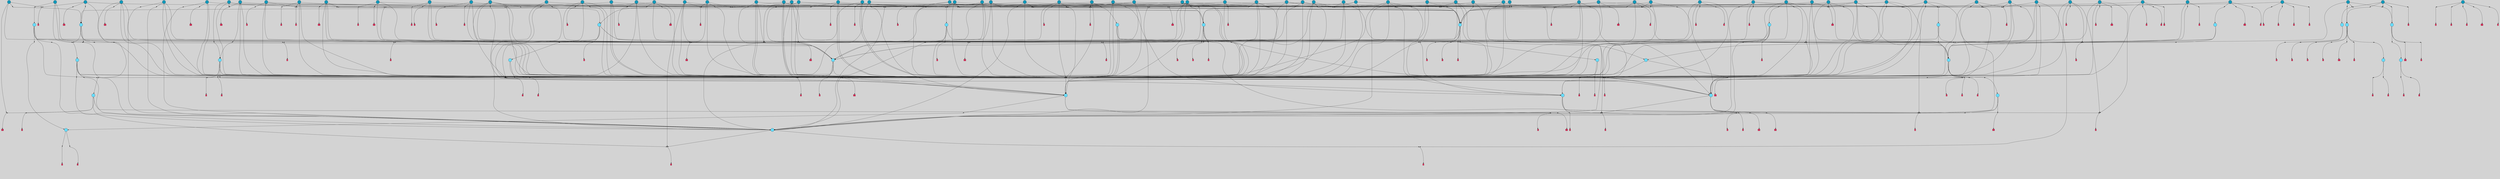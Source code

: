 // File exported with GEGELATI v1.3.1
// On the 2024-04-08 17:51:39
// With the File::TPGGraphDotExporter
digraph{
	graph[pad = "0.212, 0.055" bgcolor = lightgray]
	node[shape=circle style = filled label = ""]
		T3 [fillcolor="#66ddff"]
		T4 [fillcolor="#66ddff"]
		T7 [fillcolor="#66ddff"]
		T11 [fillcolor="#66ddff"]
		T24 [fillcolor="#66ddff"]
		T54 [fillcolor="#66ddff"]
		T164 [fillcolor="#66ddff"]
		T207 [fillcolor="#66ddff"]
		T250 [fillcolor="#66ddff"]
		T264 [fillcolor="#66ddff"]
		T311 [fillcolor="#66ddff"]
		T317 [fillcolor="#66ddff"]
		T318 [fillcolor="#66ddff"]
		T365 [fillcolor="#66ddff"]
		T455 [fillcolor="#66ddff"]
		T601 [fillcolor="#66ddff"]
		T630 [fillcolor="#66ddff"]
		T321 [fillcolor="#1199bb"]
		T662 [fillcolor="#66ddff"]
		T663 [fillcolor="#66ddff"]
		T668 [fillcolor="#66ddff"]
		T697 [fillcolor="#1199bb"]
		T700 [fillcolor="#1199bb"]
		T714 [fillcolor="#1199bb"]
		T717 [fillcolor="#1199bb"]
		T776 [fillcolor="#1199bb"]
		T797 [fillcolor="#1199bb"]
		T801 [fillcolor="#1199bb"]
		T807 [fillcolor="#66ddff"]
		T816 [fillcolor="#1199bb"]
		T821 [fillcolor="#66ddff"]
		T826 [fillcolor="#1199bb"]
		T827 [fillcolor="#1199bb"]
		T831 [fillcolor="#1199bb"]
		T834 [fillcolor="#1199bb"]
		T837 [fillcolor="#1199bb"]
		T839 [fillcolor="#1199bb"]
		T842 [fillcolor="#1199bb"]
		T853 [fillcolor="#66ddff"]
		T862 [fillcolor="#1199bb"]
		T863 [fillcolor="#1199bb"]
		T865 [fillcolor="#1199bb"]
		T867 [fillcolor="#1199bb"]
		T874 [fillcolor="#1199bb"]
		T877 [fillcolor="#1199bb"]
		T879 [fillcolor="#1199bb"]
		T880 [fillcolor="#1199bb"]
		T884 [fillcolor="#1199bb"]
		T887 [fillcolor="#1199bb"]
		T893 [fillcolor="#1199bb"]
		T897 [fillcolor="#1199bb"]
		T899 [fillcolor="#1199bb"]
		T900 [fillcolor="#1199bb"]
		T901 [fillcolor="#1199bb"]
		T903 [fillcolor="#1199bb"]
		T904 [fillcolor="#1199bb"]
		T905 [fillcolor="#1199bb"]
		T906 [fillcolor="#1199bb"]
		T908 [fillcolor="#1199bb"]
		T909 [fillcolor="#66ddff"]
		T911 [fillcolor="#1199bb"]
		T913 [fillcolor="#1199bb"]
		T914 [fillcolor="#1199bb"]
		T915 [fillcolor="#66ddff"]
		T916 [fillcolor="#66ddff"]
		T917 [fillcolor="#66ddff"]
		T918 [fillcolor="#66ddff"]
		T919 [fillcolor="#66ddff"]
		T921 [fillcolor="#1199bb"]
		T922 [fillcolor="#1199bb"]
		T924 [fillcolor="#1199bb"]
		T927 [fillcolor="#1199bb"]
		T928 [fillcolor="#1199bb"]
		T929 [fillcolor="#1199bb"]
		T930 [fillcolor="#1199bb"]
		T932 [fillcolor="#1199bb"]
		T933 [fillcolor="#1199bb"]
		T934 [fillcolor="#1199bb"]
		T935 [fillcolor="#1199bb"]
		T936 [fillcolor="#1199bb"]
		T937 [fillcolor="#1199bb"]
		T938 [fillcolor="#1199bb"]
		T939 [fillcolor="#1199bb"]
		T940 [fillcolor="#1199bb"]
		T941 [fillcolor="#1199bb"]
		T942 [fillcolor="#1199bb"]
		T943 [fillcolor="#1199bb"]
		T944 [fillcolor="#1199bb"]
		T946 [fillcolor="#1199bb"]
		T947 [fillcolor="#1199bb"]
		T949 [fillcolor="#1199bb"]
		T950 [fillcolor="#1199bb"]
		T951 [fillcolor="#1199bb"]
		T952 [fillcolor="#1199bb"]
		T954 [fillcolor="#1199bb"]
		T955 [fillcolor="#1199bb"]
		T956 [fillcolor="#1199bb"]
		T959 [fillcolor="#1199bb"]
		T960 [fillcolor="#1199bb"]
		T961 [fillcolor="#1199bb"]
		T962 [fillcolor="#1199bb"]
		T963 [fillcolor="#1199bb"]
		T964 [fillcolor="#1199bb"]
		T965 [fillcolor="#1199bb"]
		T966 [fillcolor="#1199bb"]
		T967 [fillcolor="#1199bb"]
		P13680 [fillcolor="#cccccc" shape=point] //6|
		I13680 [shape=box style=invis label="6|1&2|6#1|7&#92;n10|7&2|0#1|5&#92;n9|4&0|1#2|2&#92;n8|6&0|0#1|0&#92;n"]
		P13680 -> I13680[style=invis]
		A9192 [fillcolor="#ff3366" shape=box margin=0.03 width=0 height=0 label="3"]
		T3 -> P13680 -> A9192
		P13681 [fillcolor="#cccccc" shape=point] //3|
		I13681 [shape=box style=invis label="7|6&2|4#0|2&#92;n10|3&2|7#1|4&#92;n11|6&0|4#0|1&#92;n7|1&0|0#2|6&#92;n7|6&0|3#2|6&#92;n4|0&2|6#0|1&#92;n4|4&2|5#0|2&#92;n4|6&0|4#2|7&#92;n10|0&2|3#1|5&#92;n2|6&0|5#0|2&#92;n1|0&2|3#0|7&#92;n1|6&2|0#0|5&#92;n6|2&0|1#0|7&#92;n9|2&0|3#2|7&#92;n5|3&0|6#0|6&#92;n1|7&2|5#2|3&#92;n8|1&2|7#0|6&#92;n1|0&2|5#2|1&#92;n7|1&2|2#2|5&#92;n7|4&2|6#0|3&#92;n"]
		P13681 -> I13681[style=invis]
		A9193 [fillcolor="#ff3366" shape=box margin=0.03 width=0 height=0 label="4"]
		T3 -> P13681 -> A9193
		P13682 [fillcolor="#cccccc" shape=point] //7|
		I13682 [shape=box style=invis label="0|2&2|4#2|6&#92;n5|3&0|6#0|1&#92;n4|7&2|6#0|5&#92;n7|6&0|7#0|5&#92;n10|7&2|2#1|1&#92;n"]
		P13682 -> I13682[style=invis]
		A9194 [fillcolor="#ff3366" shape=box margin=0.03 width=0 height=0 label="4"]
		T4 -> P13682 -> A9194
		P13683 [fillcolor="#cccccc" shape=point] //0|
		I13683 [shape=box style=invis label="2|5&0|1#0|6&#92;n6|1&2|2#2|7&#92;n8|0&0|3#1|4&#92;n4|3&2|5#2|4&#92;n8|1&2|4#0|0&#92;n6|6&0|1#2|6&#92;n11|7&2|4#2|5&#92;n6|2&2|4#0|2&#92;n8|5&2|4#2|4&#92;n2|1&2|1#2|2&#92;n2|7&2|5#2|6&#92;n9|7&0|5#0|4&#92;n1|2&0|5#2|6&#92;n4|2&2|3#2|7&#92;n3|3&2|1#0|2&#92;n"]
		P13683 -> I13683[style=invis]
		A9195 [fillcolor="#ff3366" shape=box margin=0.03 width=0 height=0 label="5"]
		T4 -> P13683 -> A9195
		P13684 [fillcolor="#cccccc" shape=point] //-3|
		I13684 [shape=box style=invis label="1|6&2|7#0|7&#92;n10|2&0|7#1|3&#92;n9|6&2|7#2|2&#92;n5|3&0|7#0|7&#92;n1|6&2|3#0|0&#92;n2|3&2|3#2|2&#92;n5|1&2|6#0|6&#92;n"]
		P13684 -> I13684[style=invis]
		A9196 [fillcolor="#ff3366" shape=box margin=0.03 width=0 height=0 label="7"]
		T7 -> P13684 -> A9196
		P13685 [fillcolor="#cccccc" shape=point] //5|
		I13685 [shape=box style=invis label="0|5&2|3#0|1&#92;n0|6&2|1#2|4&#92;n6|2&2|6#0|7&#92;n7|4&0|3#0|1&#92;n5|4&0|7#1|6&#92;n9|1&0|5#2|2&#92;n6|3&2|3#1|7&#92;n11|7&2|4#1|6&#92;n2|5&0|1#0|0&#92;n4|7&0|0#0|2&#92;n6|2&0|6#0|0&#92;n2|1&2|6#2|4&#92;n10|0&2|0#1|0&#92;n6|6&2|4#0|6&#92;n"]
		P13685 -> I13685[style=invis]
		A9197 [fillcolor="#ff3366" shape=box margin=0.03 width=0 height=0 label="8"]
		T7 -> P13685 -> A9197
		P13686 [fillcolor="#cccccc" shape=point] //6|
		I13686 [shape=box style=invis label="3|0&2|7#2|2&#92;n3|2&0|4#2|5&#92;n5|1&0|2#1|0&#92;n8|7&0|1#2|0&#92;n8|5&0|3#0|6&#92;n0|2&0|2#2|3&#92;n1|5&2|5#0|5&#92;n5|6&0|6#0|7&#92;n6|7&0|0#2|6&#92;n1|2&2|3#0|0&#92;n7|7&2|3#0|4&#92;n0|7&2|7#0|6&#92;n1|0&2|2#2|7&#92;n4|4&0|1#0|0&#92;n"]
		P13686 -> I13686[style=invis]
		A9198 [fillcolor="#ff3366" shape=box margin=0.03 width=0 height=0 label="11"]
		T11 -> P13686 -> A9198
		P13687 [fillcolor="#cccccc" shape=point] //-4|
		I13687 [shape=box style=invis label="4|1&0|4#2|6&#92;n1|2&2|2#2|0&#92;n1|2&2|0#0|6&#92;n8|4&2|3#2|5&#92;n5|5&2|1#1|0&#92;n"]
		P13687 -> I13687[style=invis]
		A9199 [fillcolor="#ff3366" shape=box margin=0.03 width=0 height=0 label="12"]
		T11 -> P13687 -> A9199
		P13688 [fillcolor="#cccccc" shape=point] //-3|
		I13688 [shape=box style=invis label="8|1&2|3#0|5&#92;n0|6&0|5#0|5&#92;n3|7&2|1#0|6&#92;n3|5&0|1#0|0&#92;n9|5&2|0#0|4&#92;n3|5&0|2#0|3&#92;n10|6&2|4#1|0&#92;n9|4&2|7#2|6&#92;n1|7&2|5#2|2&#92;n"]
		P13688 -> I13688[style=invis]
		A9200 [fillcolor="#ff3366" shape=box margin=0.03 width=0 height=0 label="5"]
		T4 -> P13688 -> A9200
		P13689 [fillcolor="#cccccc" shape=point] //1|
		I13689 [shape=box style=invis label="5|1&0|6#2|7&#92;n2|4&0|4#2|2&#92;n0|6&0|5#0|4&#92;n10|6&2|5#1|6&#92;n9|3&0|1#1|7&#92;n10|3&2|2#1|0&#92;n5|0&0|0#2|1&#92;n11|3&2|3#1|5&#92;n10|3&0|1#1|0&#92;n2|4&0|1#0|1&#92;n0|2&0|3#2|4&#92;n9|2&2|1#2|5&#92;n11|7&2|6#2|6&#92;n"]
		P13689 -> I13689[style=invis]
		T24 -> P13689 -> T7
		P13690 [fillcolor="#cccccc" shape=point] //5|
		I13690 [shape=box style=invis label="3|0&2|0#0|1&#92;n3|0&0|7#0|1&#92;n5|3&0|2#2|6&#92;n4|4&2|4#2|6&#92;n11|2&0|7#1|6&#92;n2|7&2|2#2|5&#92;n9|3&2|6#2|7&#92;n7|7&0|0#0|4&#92;n6|1&2|4#2|3&#92;n5|4&2|0#1|6&#92;n1|3&0|7#0|4&#92;n"]
		P13690 -> I13690[style=invis]
		A9201 [fillcolor="#ff3366" shape=box margin=0.03 width=0 height=0 label="7"]
		T24 -> P13690 -> A9201
		P13691 [fillcolor="#cccccc" shape=point] //-2|
		I13691 [shape=box style=invis label="4|1&0|4#0|3&#92;n4|2&0|5#2|0&#92;n5|5&2|6#0|5&#92;n1|4&0|1#0|2&#92;n6|3&2|7#1|5&#92;n0|4&2|0#0|3&#92;n8|5&2|5#1|2&#92;n10|7&2|7#1|1&#92;n3|4&0|0#2|1&#92;n3|6&2|5#2|5&#92;n8|3&0|1#0|7&#92;n10|0&2|7#1|3&#92;n4|1&2|4#0|1&#92;n9|3&2|0#0|4&#92;n3|6&2|0#0|4&#92;n1|2&0|6#2|1&#92;n4|0&2|1#2|2&#92;n"]
		P13691 -> I13691[style=invis]
		A9202 [fillcolor="#ff3366" shape=box margin=0.03 width=0 height=0 label="14"]
		T24 -> P13691 -> A9202
		P13692 [fillcolor="#cccccc" shape=point] //8|
		I13692 [shape=box style=invis label="9|0&0|1#2|0&#92;n10|1&2|5#1|4&#92;n8|2&2|6#0|4&#92;n2|4&2|5#2|3&#92;n4|2&2|2#0|2&#92;n7|5&0|2#0|0&#92;n8|2&2|1#1|3&#92;n8|7&0|7#2|1&#92;n1|1&0|0#0|7&#92;n5|6&2|5#1|0&#92;n6|6&2|5#0|0&#92;n11|4&0|3#2|6&#92;n4|2&2|4#0|7&#92;n5|6&0|1#2|0&#92;n11|3&0|2#0|7&#92;n"]
		P13692 -> I13692[style=invis]
		A9203 [fillcolor="#ff3366" shape=box margin=0.03 width=0 height=0 label="6"]
		T54 -> P13692 -> A9203
		T54 -> P13690
		P13693 [fillcolor="#cccccc" shape=point] //-10|
		I13693 [shape=box style=invis label="3|6&0|0#0|4&#92;n4|1&2|4#0|1&#92;n5|1&0|1#0|4&#92;n5|5&2|6#0|5&#92;n6|5&0|6#0|3&#92;n11|1&2|0#0|1&#92;n0|7&2|0#0|3&#92;n1|2&0|6#0|1&#92;n8|0&0|4#2|0&#92;n0|4&0|7#2|7&#92;n7|0&2|7#1|3&#92;n3|1&0|5#2|5&#92;n5|1&0|4#0|3&#92;n2|2&0|2#0|0&#92;n8|3&0|1#0|7&#92;n3|0&0|3#0|5&#92;n7|2&0|5#2|0&#92;n6|3&2|7#1|5&#92;n4|7&2|7#2|1&#92;n"]
		P13693 -> I13693[style=invis]
		A9204 [fillcolor="#ff3366" shape=box margin=0.03 width=0 height=0 label="14"]
		T54 -> P13693 -> A9204
		T54 -> P13685
		T164 -> P13683
		P13694 [fillcolor="#cccccc" shape=point] //-1|
		I13694 [shape=box style=invis label="6|4&0|4#2|4&#92;n4|5&2|5#2|4&#92;n9|7&2|5#0|3&#92;n3|7&2|6#0|6&#92;n8|7&0|6#0|4&#92;n2|1&2|0#0|1&#92;n8|6&0|0#2|5&#92;n2|1&0|2#0|3&#92;n6|1&0|7#2|6&#92;n6|3&0|1#1|6&#92;n5|4&2|7#0|4&#92;n0|7&0|4#2|0&#92;n11|0&2|0#2|5&#92;n3|7&2|0#2|7&#92;n8|3&2|7#1|4&#92;n5|7&0|6#0|4&#92;n0|0&2|3#2|3&#92;n5|4&2|1#0|3&#92;n0|4&0|3#2|5&#92;n"]
		P13694 -> I13694[style=invis]
		A9205 [fillcolor="#ff3366" shape=box margin=0.03 width=0 height=0 label="10"]
		T164 -> P13694 -> A9205
		P13695 [fillcolor="#cccccc" shape=point] //-7|
		I13695 [shape=box style=invis label="6|1&0|2#0|3&#92;n1|2&0|1#2|0&#92;n10|3&2|2#1|1&#92;n0|1&0|2#0|7&#92;n4|6&2|7#2|4&#92;n6|0&2|7#0|6&#92;n"]
		P13695 -> I13695[style=invis]
		A9206 [fillcolor="#ff3366" shape=box margin=0.03 width=0 height=0 label="7"]
		T164 -> P13695 -> A9206
		P13696 [fillcolor="#cccccc" shape=point] //-6|
		I13696 [shape=box style=invis label="11|7&0|1#0|6&#92;n3|5&0|1#0|3&#92;n1|5&0|5#0|6&#92;n1|7&2|5#2|2&#92;n0|0&0|2#2|2&#92;n4|4&0|1#0|5&#92;n6|4&2|2#0|2&#92;n0|6&2|5#0|5&#92;n0|3&2|2#2|6&#92;n"]
		P13696 -> I13696[style=invis]
		A9207 [fillcolor="#ff3366" shape=box margin=0.03 width=0 height=0 label="5"]
		T164 -> P13696 -> A9207
		P13697 [fillcolor="#cccccc" shape=point] //4|
		I13697 [shape=box style=invis label="4|3&0|6#0|3&#92;n5|7&2|3#2|2&#92;n5|6&0|7#1|2&#92;n1|4&2|6#0|3&#92;n8|4&2|1#2|5&#92;n9|5&2|4#1|4&#92;n2|4&0|5#0|7&#92;n10|0&0|6#1|3&#92;n3|0&0|6#0|2&#92;n2|7&2|7#2|6&#92;n5|2&0|5#1|5&#92;n10|4&2|5#1|7&#92;n4|0&0|4#2|4&#92;n11|1&0|4#2|6&#92;n10|6&2|0#1|4&#92;n9|7&0|3#1|4&#92;n4|5&2|7#0|6&#92;n11|5&2|6#2|3&#92;n0|3&0|5#0|1&#92;n"]
		P13697 -> I13697[style=invis]
		A9208 [fillcolor="#ff3366" shape=box margin=0.03 width=0 height=0 label="13"]
		T164 -> P13697 -> A9208
		P13698 [fillcolor="#cccccc" shape=point] //7|
		I13698 [shape=box style=invis label="7|0&2|1#2|0&#92;n9|7&2|1#1|7&#92;n8|2&0|1#1|0&#92;n6|6&0|2#1|1&#92;n2|2&0|5#0|0&#92;n5|7&0|0#2|1&#92;n5|1&2|5#1|5&#92;n4|7&2|4#2|3&#92;n10|5&2|2#1|5&#92;n1|3&2|2#2|0&#92;n10|2&2|6#1|5&#92;n"]
		P13698 -> I13698[style=invis]
		A9209 [fillcolor="#ff3366" shape=box margin=0.03 width=0 height=0 label="1"]
		T207 -> P13698 -> A9209
		P13699 [fillcolor="#cccccc" shape=point] //-3|
		I13699 [shape=box style=invis label="3|7&0|0#0|2&#92;n11|5&0|1#1|1&#92;n4|1&0|6#2|6&#92;n4|0&0|1#0|5&#92;n"]
		P13699 -> I13699[style=invis]
		T207 -> P13699 -> T24
		P13700 [fillcolor="#cccccc" shape=point] //5|
		I13700 [shape=box style=invis label="8|1&2|6#0|6&#92;n3|0&0|7#0|1&#92;n11|3&0|2#2|6&#92;n4|4&2|4#2|6&#92;n11|2&0|7#1|6&#92;n2|7&2|2#2|5&#92;n7|7&0|0#0|4&#92;n6|1&2|4#2|3&#92;n5|4&2|0#1|6&#92;n3|0&2|0#0|1&#92;n1|3&0|7#0|4&#92;n"]
		P13700 -> I13700[style=invis]
		A9210 [fillcolor="#ff3366" shape=box margin=0.03 width=0 height=0 label="7"]
		T207 -> P13700 -> A9210
		P13701 [fillcolor="#cccccc" shape=point] //5|
		I13701 [shape=box style=invis label="10|4&2|6#1|2&#92;n8|4&0|1#1|0&#92;n0|4&2|6#0|0&#92;n8|4&2|5#2|1&#92;n7|5&2|5#1|0&#92;n3|6&0|6#2|2&#92;n1|7&0|7#0|5&#92;n2|0&0|7#2|4&#92;n9|4&2|6#2|7&#92;n2|6&2|2#0|0&#92;n11|7&2|7#0|7&#92;n5|5&0|0#0|1&#92;n10|1&0|0#1|0&#92;n7|3&0|1#2|5&#92;n9|2&2|7#1|5&#92;n9|0&2|5#1|2&#92;n1|6&2|4#2|2&#92;n3|3&2|2#0|7&#92;n1|6&2|0#0|0&#92;n6|4&2|6#1|0&#92;n"]
		P13701 -> I13701[style=invis]
		A9211 [fillcolor="#ff3366" shape=box margin=0.03 width=0 height=0 label="1"]
		T207 -> P13701 -> A9211
		P13702 [fillcolor="#cccccc" shape=point] //7|
		I13702 [shape=box style=invis label="6|1&2|6#2|7&#92;n7|0&2|4#2|3&#92;n3|3&0|7#0|6&#92;n5|4&0|2#2|4&#92;n8|5&2|6#2|7&#92;n0|0&2|3#0|3&#92;n5|4&2|4#2|6&#92;n"]
		P13702 -> I13702[style=invis]
		T207 -> P13702 -> T4
		P13703 [fillcolor="#cccccc" shape=point] //8|
		I13703 [shape=box style=invis label="5|4&2|1#1|0&#92;n3|0&0|3#2|0&#92;n3|7&2|2#0|6&#92;n6|6&0|2#2|4&#92;n0|0&0|2#0|6&#92;n"]
		P13703 -> I13703[style=invis]
		T250 -> P13703 -> T164
		P13704 [fillcolor="#cccccc" shape=point] //5|
		I13704 [shape=box style=invis label="3|0&2|0#2|1&#92;n3|0&0|7#0|1&#92;n5|3&0|2#2|6&#92;n4|4&2|4#2|6&#92;n5|4&2|0#1|6&#92;n2|7&2|2#2|5&#92;n1|3&0|7#0|4&#92;n11|6&2|2#0|7&#92;n7|7&0|0#0|4&#92;n6|1&2|4#2|3&#92;n11|0&0|7#1|6&#92;n9|3&2|6#2|7&#92;n"]
		P13704 -> I13704[style=invis]
		A9212 [fillcolor="#ff3366" shape=box margin=0.03 width=0 height=0 label="7"]
		T250 -> P13704 -> A9212
		P13705 [fillcolor="#cccccc" shape=point] //7|
		I13705 [shape=box style=invis label="7|4&2|7#0|4&#92;n4|6&0|1#2|5&#92;n2|1&2|3#0|0&#92;n4|3&2|0#0|1&#92;n0|0&2|7#2|7&#92;n7|7&0|5#2|3&#92;n5|0&2|1#2|2&#92;n10|0&0|4#1|2&#92;n4|4&0|7#0|0&#92;n6|7&0|2#0|1&#92;n1|4&2|5#0|4&#92;n"]
		P13705 -> I13705[style=invis]
		A9213 [fillcolor="#ff3366" shape=box margin=0.03 width=0 height=0 label="0"]
		T250 -> P13705 -> A9213
		T250 -> P13690
		P13706 [fillcolor="#cccccc" shape=point] //10|
		I13706 [shape=box style=invis label="6|1&2|4#2|3&#92;n3|0&0|7#0|1&#92;n5|3&0|2#2|6&#92;n4|4&0|4#2|6&#92;n5|4&2|0#1|6&#92;n10|5&0|6#1|5&#92;n2|5&2|1#2|2&#92;n1|3&0|7#0|4&#92;n3|0&2|0#0|1&#92;n11|2&0|5#1|6&#92;n9|3&2|6#2|7&#92;n7|7&0|0#0|4&#92;n"]
		P13706 -> I13706[style=invis]
		A9214 [fillcolor="#ff3366" shape=box margin=0.03 width=0 height=0 label="7"]
		T250 -> P13706 -> A9214
		P13707 [fillcolor="#cccccc" shape=point] //-2|
		I13707 [shape=box style=invis label="11|7&2|0#1|7&#92;n4|3&0|1#2|5&#92;n0|4&2|4#2|7&#92;n1|6&0|0#0|4&#92;n4|0&0|0#0|5&#92;n0|6&2|3#2|0&#92;n9|6&2|5#1|3&#92;n0|7&2|1#2|5&#92;n4|4&0|5#0|1&#92;n10|4&0|0#1|0&#92;n"]
		P13707 -> I13707[style=invis]
		A9215 [fillcolor="#ff3366" shape=box margin=0.03 width=0 height=0 label="12"]
		T264 -> P13707 -> A9215
		P13708 [fillcolor="#cccccc" shape=point] //-3|
		I13708 [shape=box style=invis label="7|2&2|4#0|2&#92;n4|1&2|6#0|1&#92;n11|6&0|4#0|1&#92;n7|1&0|0#2|6&#92;n6|2&0|1#0|7&#92;n10|3&2|7#1|4&#92;n3|5&2|3#0|1&#92;n4|4&2|5#0|2&#92;n4|6&0|4#2|7&#92;n2|5&0|5#0|2&#92;n10|0&2|3#1|4&#92;n0|1&2|7#0|6&#92;n7|6&0|3#2|6&#92;n1|3&0|6#2|0&#92;n5|3&0|6#0|6&#92;n1|4&2|5#2|3&#92;n1|6&2|0#0|5&#92;n9|2&0|3#2|7&#92;n7|1&2|2#2|5&#92;n"]
		P13708 -> I13708[style=invis]
		T264 -> P13708 -> T207
		P13709 [fillcolor="#cccccc" shape=point] //2|
		I13709 [shape=box style=invis label="4|1&0|4#2|6&#92;n5|5&2|1#1|0&#92;n1|0&2|0#0|6&#92;n8|4&2|3#2|5&#92;n"]
		P13709 -> I13709[style=invis]
		T264 -> P13709 -> T11
		P13710 [fillcolor="#cccccc" shape=point] //2|
		I13710 [shape=box style=invis label="11|0&2|3#0|7&#92;n10|4&2|5#1|6&#92;n4|7&0|2#2|3&#92;n6|0&2|6#0|6&#92;n9|0&0|7#0|5&#92;n7|2&2|4#1|2&#92;n5|1&2|6#2|7&#92;n"]
		P13710 -> I13710[style=invis]
		T311 -> P13710 -> T7
		P13711 [fillcolor="#cccccc" shape=point] //5|
		I13711 [shape=box style=invis label="5|4&2|0#1|6&#92;n3|0&0|7#0|1&#92;n5|3&0|2#2|6&#92;n11|2&0|7#1|6&#92;n2|7&2|2#2|5&#92;n9|3&2|6#2|7&#92;n7|7&0|0#0|4&#92;n6|1&2|4#2|3&#92;n3|0&2|0#0|1&#92;n1|3&2|7#0|4&#92;n"]
		P13711 -> I13711[style=invis]
		A9216 [fillcolor="#ff3366" shape=box margin=0.03 width=0 height=0 label="7"]
		T311 -> P13711 -> A9216
		T311 -> P13707
		P13712 [fillcolor="#cccccc" shape=point] //-1|
		I13712 [shape=box style=invis label="1|7&2|1#0|6&#92;n8|1&2|3#0|5&#92;n10|6&2|7#1|0&#92;n1|7&2|5#0|2&#92;n0|3&0|3#2|2&#92;n3|5&0|1#0|0&#92;n3|5&0|2#0|3&#92;n1|5&2|0#0|4&#92;n5|7&2|2#2|5&#92;n4|0&2|3#0|3&#92;n"]
		P13712 -> I13712[style=invis]
		T311 -> P13712 -> T3
		P13713 [fillcolor="#cccccc" shape=point] //2|
		I13713 [shape=box style=invis label="4|1&0|5#0|1&#92;n6|4&0|7#2|4&#92;n10|5&2|6#1|4&#92;n9|2&0|4#2|3&#92;n6|2&2|3#1|7&#92;n8|1&0|2#0|3&#92;n4|0&2|0#0|1&#92;n"]
		P13713 -> I13713[style=invis]
		T311 -> P13713 -> T54
		P13714 [fillcolor="#cccccc" shape=point] //7|
		I13714 [shape=box style=invis label="9|6&2|6#1|3&#92;n9|7&2|0#1|7&#92;n3|0&2|0#0|0&#92;n1|6&0|0#0|4&#92;n7|4&0|3#0|1&#92;n"]
		P13714 -> I13714[style=invis]
		A9217 [fillcolor="#ff3366" shape=box margin=0.03 width=0 height=0 label="12"]
		T318 -> P13714 -> A9217
		P13715 [fillcolor="#cccccc" shape=point] //-9|
		I13715 [shape=box style=invis label="7|1&0|0#2|6&#92;n1|6&0|4#2|7&#92;n7|6&2|4#0|2&#92;n10|7&2|1#1|3&#92;n7|6&0|3#2|6&#92;n4|0&2|2#2|1&#92;n1|0&0|5#2|3&#92;n6|1&2|6#1|1&#92;n7|4&2|6#1|0&#92;n9|5&0|1#0|2&#92;n9|2&0|3#0|7&#92;n6|0&2|7#0|6&#92;n10|5&2|3#1|5&#92;n10|0&2|7#1|4&#92;n1|0&2|3#0|7&#92;n5|2&0|6#0|6&#92;n2|6&0|1#0|2&#92;n7|4&2|5#0|3&#92;n3|6&2|4#0|5&#92;n1|6&2|0#0|5&#92;n"]
		P13715 -> I13715[style=invis]
		A9218 [fillcolor="#ff3366" shape=box margin=0.03 width=0 height=0 label="4"]
		T318 -> P13715 -> A9218
		P13716 [fillcolor="#cccccc" shape=point] //-7|
		I13716 [shape=box style=invis label="9|1&2|7#2|1&#92;n7|0&2|0#2|7&#92;n2|3&2|3#2|2&#92;n8|5&2|1#0|3&#92;n5|5&0|7#0|1&#92;n1|6&2|7#0|7&#92;n10|2&0|7#1|3&#92;n6|4&2|2#2|4&#92;n0|6&2|5#0|2&#92;n"]
		P13716 -> I13716[style=invis]
		A9219 [fillcolor="#ff3366" shape=box margin=0.03 width=0 height=0 label="7"]
		T318 -> P13716 -> A9219
		P13717 [fillcolor="#cccccc" shape=point] //3|
		I13717 [shape=box style=invis label="7|6&2|4#0|2&#92;n10|3&2|7#1|4&#92;n11|6&0|4#0|1&#92;n7|1&0|0#2|6&#92;n7|6&0|3#2|6&#92;n4|0&2|6#0|1&#92;n4|4&2|5#0|2&#92;n4|6&0|4#2|7&#92;n10|0&2|3#1|5&#92;n2|6&0|5#0|2&#92;n1|0&2|3#0|7&#92;n1|6&2|0#0|5&#92;n6|2&0|1#0|7&#92;n9|2&0|3#2|7&#92;n5|3&0|6#0|6&#92;n1|7&2|5#2|3&#92;n8|1&2|7#0|6&#92;n1|0&2|5#2|1&#92;n7|1&2|2#2|5&#92;n7|4&2|6#0|3&#92;n"]
		P13717 -> I13717[style=invis]
		A9220 [fillcolor="#ff3366" shape=box margin=0.03 width=0 height=0 label="4"]
		T317 -> P13717 -> A9220
		P13718 [fillcolor="#cccccc" shape=point] //6|
		I13718 [shape=box style=invis label="6|1&2|6#1|7&#92;n10|7&2|0#1|5&#92;n9|4&0|1#2|2&#92;n8|6&0|0#1|0&#92;n"]
		P13718 -> I13718[style=invis]
		A9221 [fillcolor="#ff3366" shape=box margin=0.03 width=0 height=0 label="3"]
		T317 -> P13718 -> A9221
		P13719 [fillcolor="#cccccc" shape=point] //-9|
		I13719 [shape=box style=invis label="11|5&0|0#2|6&#92;n8|5&2|3#2|1&#92;n7|1&0|6#1|3&#92;n11|4&0|2#0|1&#92;n9|0&2|7#1|6&#92;n10|1&0|3#1|6&#92;n0|3&0|4#2|5&#92;n5|7&2|3#1|6&#92;n2|0&2|1#0|7&#92;n"]
		P13719 -> I13719[style=invis]
		A9222 [fillcolor="#ff3366" shape=box margin=0.03 width=0 height=0 label="2"]
		T318 -> P13719 -> A9222
		P13720 [fillcolor="#cccccc" shape=point] //-1|
		I13720 [shape=box style=invis label="1|7&2|1#0|6&#92;n8|1&2|3#0|5&#92;n10|6&2|7#1|0&#92;n1|7&2|5#0|2&#92;n0|3&0|3#2|2&#92;n3|5&0|1#0|0&#92;n3|5&0|2#0|3&#92;n1|5&2|0#0|4&#92;n5|7&2|2#2|5&#92;n4|0&2|3#0|3&#92;n"]
		P13720 -> I13720[style=invis]
		T318 -> P13720 -> T317
		P13721 [fillcolor="#cccccc" shape=point] //2|
		I13721 [shape=box style=invis label="11|2&2|1#2|2&#92;n0|1&0|0#0|6&#92;n9|2&0|4#2|2&#92;n9|7&2|0#0|0&#92;n4|5&0|6#2|7&#92;n6|7&0|2#0|1&#92;n5|6&0|2#1|0&#92;n11|6&2|1#2|1&#92;n11|0&0|0#2|3&#92;n8|4&0|7#1|1&#92;n11|3&0|7#1|6&#92;n9|2&2|1#2|5&#92;n11|7&0|2#0|2&#92;n"]
		P13721 -> I13721[style=invis]
		T365 -> P13721 -> T3
		P13722 [fillcolor="#cccccc" shape=point] //4|
		I13722 [shape=box style=invis label="7|1&0|6#0|1&#92;n6|7&2|7#1|7&#92;n10|1&2|1#1|1&#92;n9|6&2|2#1|4&#92;n4|7&0|4#2|2&#92;n9|6&0|5#1|1&#92;n10|0&2|6#1|6&#92;n5|1&0|1#2|3&#92;n10|1&0|5#1|0&#92;n3|4&2|3#0|0&#92;n8|2&0|5#2|4&#92;n1|6&2|0#0|0&#92;n2|3&0|1#2|6&#92;n5|2&2|2#1|6&#92;n2|2&0|1#2|1&#92;n3|1&2|7#0|3&#92;n6|7&2|3#0|4&#92;n"]
		P13722 -> I13722[style=invis]
		A9223 [fillcolor="#ff3366" shape=box margin=0.03 width=0 height=0 label="10"]
		T365 -> P13722 -> A9223
		P13723 [fillcolor="#cccccc" shape=point] //3|
		I13723 [shape=box style=invis label="4|7&0|7#2|7&#92;n11|5&2|6#0|2&#92;n5|5&2|6#2|0&#92;n3|2&0|6#0|3&#92;n10|2&2|5#1|5&#92;n9|4&2|3#1|5&#92;n2|5&2|7#2|4&#92;n11|3&2|5#1|0&#92;n7|0&0|7#2|1&#92;n1|2&0|5#0|1&#92;n"]
		P13723 -> I13723[style=invis]
		A9224 [fillcolor="#ff3366" shape=box margin=0.03 width=0 height=0 label="5"]
		T365 -> P13723 -> A9224
		P13724 [fillcolor="#cccccc" shape=point] //2|
		I13724 [shape=box style=invis label="9|0&0|7#0|5&#92;n10|4&2|5#1|6&#92;n4|7&0|2#2|3&#92;n6|0&2|6#0|6&#92;n11|0&2|3#0|7&#92;n7|0&2|4#1|2&#92;n6|3&2|6#2|1&#92;n5|1&2|6#2|7&#92;n"]
		P13724 -> I13724[style=invis]
		T455 -> P13724 -> T7
		T455 -> P13713
		P13725 [fillcolor="#cccccc" shape=point] //4|
		I13725 [shape=box style=invis label="6|0&2|6#0|7&#92;n11|2&0|3#1|2&#92;n11|3&0|7#1|5&#92;n10|4&2|6#1|6&#92;n1|0&2|7#0|6&#92;n4|4&2|6#0|2&#92;n4|7&0|2#2|3&#92;n1|7&0|4#2|3&#92;n9|0&0|7#0|0&#92;n"]
		P13725 -> I13725[style=invis]
		T455 -> P13725 -> T7
		P13726 [fillcolor="#cccccc" shape=point] //-3|
		I13726 [shape=box style=invis label="6|1&0|5#0|3&#92;n10|0&2|7#1|6&#92;n0|1&0|2#0|7&#92;n6|2&0|3#2|7&#92;n4|6&2|7#2|4&#92;n"]
		P13726 -> I13726[style=invis]
		A9225 [fillcolor="#ff3366" shape=box margin=0.03 width=0 height=0 label="7"]
		T455 -> P13726 -> A9225
		P13727 [fillcolor="#cccccc" shape=point] //7|
		I13727 [shape=box style=invis label="10|5&0|6#1|7&#92;n4|3&2|6#0|3&#92;n8|4&0|6#1|2&#92;n3|0&2|0#2|3&#92;n5|6&2|3#0|4&#92;n0|7&2|1#0|5&#92;n8|7&2|2#2|5&#92;n9|1&0|0#1|0&#92;n10|1&2|1#1|4&#92;n3|3&2|7#0|4&#92;n5|2&2|3#0|4&#92;n2|0&2|6#2|2&#92;n1|7&0|1#0|7&#92;n"]
		P13727 -> I13727[style=invis]
		T455 -> P13727 -> T365
		P13728 [fillcolor="#cccccc" shape=point] //-4|
		I13728 [shape=box style=invis label="10|6&2|6#1|6&#92;n7|7&2|4#0|2&#92;n4|1&2|6#0|1&#92;n10|3&2|7#1|4&#92;n3|6&0|4#0|5&#92;n2|5&0|5#0|2&#92;n4|6&0|4#0|1&#92;n3|5&2|3#0|1&#92;n4|4&2|5#0|2&#92;n9|2&0|3#2|7&#92;n10|0&2|3#1|4&#92;n7|1&0|0#2|6&#92;n4|6&0|4#2|7&#92;n1|7&0|2#2|4&#92;n1|7&0|6#2|0&#92;n5|3&0|6#0|5&#92;n7|6&0|3#2|6&#92;n1|6&2|0#0|5&#92;n1|4&2|5#2|3&#92;n7|1&2|2#2|5&#92;n"]
		P13728 -> I13728[style=invis]
		T601 -> P13728 -> T207
		T601 -> P13709
		P13729 [fillcolor="#cccccc" shape=point] //3|
		I13729 [shape=box style=invis label="7|2&0|2#2|4&#92;n0|4&0|6#2|7&#92;n9|0&0|1#2|2&#92;n8|6&0|0#1|0&#92;n"]
		P13729 -> I13729[style=invis]
		A9226 [fillcolor="#ff3366" shape=box margin=0.03 width=0 height=0 label="3"]
		T601 -> P13729 -> A9226
		P13730 [fillcolor="#cccccc" shape=point] //6|
		I13730 [shape=box style=invis label="4|4&0|7#2|7&#92;n10|6&0|1#1|3&#92;n7|5&0|2#0|7&#92;n10|7&0|1#1|5&#92;n9|0&2|1#1|0&#92;n"]
		P13730 -> I13730[style=invis]
		A9227 [fillcolor="#ff3366" shape=box margin=0.03 width=0 height=0 label="7"]
		T630 -> P13730 -> A9227
		P13731 [fillcolor="#cccccc" shape=point] //2|
		I13731 [shape=box style=invis label="0|2&2|6#2|6&#92;n7|0&2|7#1|7&#92;n10|7&0|5#1|6&#92;n0|5&2|7#0|4&#92;n3|1&0|1#2|6&#92;n4|7&0|2#0|6&#92;n"]
		P13731 -> I13731[style=invis]
		T630 -> P13731 -> T164
		T630 -> P13727
		P13732 [fillcolor="#cccccc" shape=point] //7|
		I13732 [shape=box style=invis label="0|3&2|7#2|1&#92;n3|7&0|1#0|3&#92;n3|1&0|3#2|1&#92;n5|0&0|0#0|2&#92;n9|0&2|2#0|7&#92;n2|5&2|6#0|0&#92;n9|4&2|7#2|6&#92;n8|4&2|6#0|2&#92;n9|5&2|1#0|2&#92;n8|1&2|5#0|5&#92;n9|5&2|0#2|4&#92;n11|2&0|3#0|4&#92;n"]
		P13732 -> I13732[style=invis]
		A9228 [fillcolor="#ff3366" shape=box margin=0.03 width=0 height=0 label="5"]
		T630 -> P13732 -> A9228
		T321 -> P13714
		T321 -> P13715
		P13733 [fillcolor="#cccccc" shape=point] //-7|
		I13733 [shape=box style=invis label="9|5&2|0#2|6&#92;n11|4&0|6#0|1&#92;n0|3&0|4#2|5&#92;n8|5&2|3#2|1&#92;n9|0&2|7#1|6&#92;n2|0&2|1#0|5&#92;n5|7&2|3#1|6&#92;n4|1&0|5#2|6&#92;n0|1&2|3#0|2&#92;n10|3&2|1#1|7&#92;n"]
		P13733 -> I13733[style=invis]
		T321 -> P13733 -> T250
		T321 -> P13732
		T321 -> P13727
		P13734 [fillcolor="#cccccc" shape=point] //7|
		I13734 [shape=box style=invis label="7|4&2|1#2|4&#92;n1|1&2|1#0|4&#92;n10|3&0|3#1|2&#92;n8|0&0|4#1|2&#92;n7|6&0|5#0|5&#92;n0|0&2|7#2|7&#92;n6|7&0|2#0|6&#92;n4|3&2|0#0|1&#92;n4|6&0|7#2|5&#92;n7|4&2|7#0|4&#92;n2|0&2|0#2|6&#92;n8|3&0|6#1|5&#92;n"]
		P13734 -> I13734[style=invis]
		A9229 [fillcolor="#ff3366" shape=box margin=0.03 width=0 height=0 label="0"]
		T663 -> P13734 -> A9229
		P13735 [fillcolor="#cccccc" shape=point] //6|
		I13735 [shape=box style=invis label="6|1&2|6#1|7&#92;n10|7&2|0#1|5&#92;n9|4&0|1#2|2&#92;n8|6&0|0#1|0&#92;n"]
		P13735 -> I13735[style=invis]
		A9230 [fillcolor="#ff3366" shape=box margin=0.03 width=0 height=0 label="3"]
		T662 -> P13735 -> A9230
		P13736 [fillcolor="#cccccc" shape=point] //-1|
		I13736 [shape=box style=invis label="1|7&2|1#0|6&#92;n8|1&2|3#0|5&#92;n10|6&2|7#1|0&#92;n1|7&2|5#0|2&#92;n0|3&0|3#2|2&#92;n3|5&0|1#0|0&#92;n3|5&0|2#0|3&#92;n1|5&2|0#0|4&#92;n5|7&2|2#2|5&#92;n4|0&2|3#0|3&#92;n"]
		P13736 -> I13736[style=invis]
		T663 -> P13736 -> T662
		P13737 [fillcolor="#cccccc" shape=point] //7|
		I13737 [shape=box style=invis label="9|6&2|6#1|3&#92;n9|7&2|0#1|7&#92;n3|0&2|0#0|0&#92;n1|6&0|0#0|4&#92;n7|4&0|3#0|1&#92;n"]
		P13737 -> I13737[style=invis]
		A9231 [fillcolor="#ff3366" shape=box margin=0.03 width=0 height=0 label="12"]
		T663 -> P13737 -> A9231
		P13738 [fillcolor="#cccccc" shape=point] //-9|
		I13738 [shape=box style=invis label="11|5&0|0#2|6&#92;n8|5&2|3#2|1&#92;n7|1&0|6#1|3&#92;n11|4&0|2#0|1&#92;n9|0&2|7#1|6&#92;n10|1&0|3#1|6&#92;n0|3&0|4#2|5&#92;n5|7&2|3#1|6&#92;n2|0&2|1#0|7&#92;n"]
		P13738 -> I13738[style=invis]
		A9232 [fillcolor="#ff3366" shape=box margin=0.03 width=0 height=0 label="2"]
		T663 -> P13738 -> A9232
		P13739 [fillcolor="#cccccc" shape=point] //3|
		I13739 [shape=box style=invis label="7|6&2|4#0|2&#92;n10|3&2|7#1|4&#92;n11|6&0|4#0|1&#92;n7|1&0|0#2|6&#92;n7|6&0|3#2|6&#92;n4|0&2|6#0|1&#92;n4|4&2|5#0|2&#92;n4|6&0|4#2|7&#92;n10|0&2|3#1|5&#92;n2|6&0|5#0|2&#92;n1|0&2|3#0|7&#92;n1|6&2|0#0|5&#92;n6|2&0|1#0|7&#92;n9|2&0|3#2|7&#92;n5|3&0|6#0|6&#92;n1|7&2|5#2|3&#92;n8|1&2|7#0|6&#92;n1|0&2|5#2|1&#92;n7|1&2|2#2|5&#92;n7|4&2|6#0|3&#92;n"]
		P13739 -> I13739[style=invis]
		A9233 [fillcolor="#ff3366" shape=box margin=0.03 width=0 height=0 label="4"]
		T662 -> P13739 -> A9233
		P13740 [fillcolor="#cccccc" shape=point] //-2|
		I13740 [shape=box style=invis label="9|1&2|7#2|1&#92;n10|2&2|2#1|6&#92;n7|0&2|6#2|7&#92;n10|2&0|7#1|3&#92;n2|3&2|3#2|2&#92;n5|5&0|7#1|1&#92;n1|6&2|7#0|7&#92;n8|5&2|1#0|3&#92;n0|6&2|5#0|2&#92;n"]
		P13740 -> I13740[style=invis]
		A9234 [fillcolor="#ff3366" shape=box margin=0.03 width=0 height=0 label="7"]
		T663 -> P13740 -> A9234
		P13741 [fillcolor="#cccccc" shape=point] //-5|
		I13741 [shape=box style=invis label="0|7&0|6#2|1&#92;n3|5&0|7#2|7&#92;n1|0&0|7#0|4&#92;n0|5&0|3#2|4&#92;n2|1&2|4#0|4&#92;n6|5&2|4#1|4&#92;n11|7&2|2#2|2&#92;n"]
		P13741 -> I13741[style=invis]
		T668 -> P13741 -> T7
		P13742 [fillcolor="#cccccc" shape=point] //-2|
		I13742 [shape=box style=invis label="9|0&2|5#0|2&#92;n3|4&2|2#2|2&#92;n11|5&2|5#2|7&#92;n3|5&2|2#0|3&#92;n0|0&2|1#0|0&#92;n"]
		P13742 -> I13742[style=invis]
		A9235 [fillcolor="#ff3366" shape=box margin=0.03 width=0 height=0 label="7"]
		T668 -> P13742 -> A9235
		T668 -> P13727
		T668 -> P13709
		T697 -> P13727
		P13743 [fillcolor="#cccccc" shape=point] //2|
		I13743 [shape=box style=invis label="3|5&0|7#2|7&#92;n2|5&0|4#0|4&#92;n3|0&0|7#0|4&#92;n0|5&0|3#2|4&#92;n6|5&0|4#2|2&#92;n0|7&0|6#2|1&#92;n"]
		P13743 -> I13743[style=invis]
		T697 -> P13743 -> T7
		T697 -> P13733
		T697 -> P13727
		T700 -> P13727
		P13744 [fillcolor="#cccccc" shape=point] //9|
		I13744 [shape=box style=invis label="10|3&0|5#1|7&#92;n9|0&2|4#2|2&#92;n"]
		P13744 -> I13744[style=invis]
		A9236 [fillcolor="#ff3366" shape=box margin=0.03 width=0 height=0 label="3"]
		T700 -> P13744 -> A9236
		P13745 [fillcolor="#cccccc" shape=point] //-3|
		I13745 [shape=box style=invis label="6|4&0|3#1|1&#92;n0|0&0|6#2|2&#92;n10|6&2|6#1|4&#92;n0|2&2|7#0|0&#92;n10|7&0|5#1|2&#92;n7|5&0|1#0|3&#92;n7|1&0|7#0|7&#92;n3|5&0|0#2|5&#92;n"]
		P13745 -> I13745[style=invis]
		T700 -> P13745 -> T164
		T700 -> P13729
		T700 -> P13688
		P13746 [fillcolor="#cccccc" shape=point] //2|
		I13746 [shape=box style=invis label="2|3&2|0#0|4&#92;n7|1&0|6#0|1&#92;n11|7&2|7#1|7&#92;n5|1&0|1#2|3&#92;n6|6&0|0#1|7&#92;n6|4&2|6#0|0&#92;n2|2&0|1#2|1&#92;n9|0&2|7#0|5&#92;n2|3&0|1#2|6&#92;n8|2&0|5#0|4&#92;n0|1&2|1#0|1&#92;n8|5&2|1#2|2&#92;n5|2&2|2#1|6&#92;n6|7&2|3#0|4&#92;n10|0&2|6#1|6&#92;n10|1&2|6#1|3&#92;n"]
		P13746 -> I13746[style=invis]
		T714 -> P13746 -> T668
		P13747 [fillcolor="#cccccc" shape=point] //6|
		I13747 [shape=box style=invis label="8|7&0|0#0|5&#92;n4|6&2|1#2|4&#92;n7|2&2|3#2|7&#92;n6|0&0|0#0|0&#92;n5|0&2|2#0|6&#92;n"]
		P13747 -> I13747[style=invis]
		T714 -> P13747 -> T630
		T714 -> P13727
		T714 -> P13727
		P13748 [fillcolor="#cccccc" shape=point] //-1|
		I13748 [shape=box style=invis label="0|7&2|6#2|1&#92;n8|3&0|5#2|5&#92;n3|5&0|7#2|7&#92;n2|1&2|4#0|4&#92;n0|5&0|3#2|4&#92;n1|0&0|7#0|4&#92;n6|5&2|4#1|4&#92;n11|7&2|2#2|2&#92;n"]
		P13748 -> I13748[style=invis]
		T714 -> P13748 -> T7
		P13749 [fillcolor="#cccccc" shape=point] //5|
		I13749 [shape=box style=invis label="9|4&2|3#1|3&#92;n0|4&2|4#0|5&#92;n6|1&2|6#2|5&#92;n4|0&0|5#2|0&#92;n"]
		P13749 -> I13749[style=invis]
		A9237 [fillcolor="#ff3366" shape=box margin=0.03 width=0 height=0 label="7"]
		T717 -> P13749 -> A9237
		P13750 [fillcolor="#cccccc" shape=point] //7|
		I13750 [shape=box style=invis label="7|4&2|1#2|4&#92;n1|1&2|1#0|4&#92;n10|3&0|3#1|2&#92;n8|0&0|4#1|2&#92;n7|6&0|5#0|5&#92;n0|0&2|7#2|7&#92;n6|7&0|2#0|6&#92;n4|3&2|0#0|1&#92;n4|6&0|7#2|5&#92;n7|4&2|7#0|4&#92;n2|0&2|0#2|6&#92;n8|3&0|6#1|5&#92;n"]
		P13750 -> I13750[style=invis]
		A9238 [fillcolor="#ff3366" shape=box margin=0.03 width=0 height=0 label="0"]
		T717 -> P13750 -> A9238
		P13751 [fillcolor="#cccccc" shape=point] //-9|
		I13751 [shape=box style=invis label="11|5&0|0#2|6&#92;n8|5&2|3#2|1&#92;n7|1&0|6#1|3&#92;n11|4&0|2#0|1&#92;n9|0&2|7#1|6&#92;n10|1&0|3#1|6&#92;n0|3&0|4#2|5&#92;n5|7&2|3#1|6&#92;n2|0&2|1#0|7&#92;n"]
		P13751 -> I13751[style=invis]
		A9239 [fillcolor="#ff3366" shape=box margin=0.03 width=0 height=0 label="2"]
		T717 -> P13751 -> A9239
		P13752 [fillcolor="#cccccc" shape=point] //10|
		I13752 [shape=box style=invis label="7|3&0|3#0|1&#92;n9|6&2|6#1|3&#92;n7|6&0|1#1|5&#92;n1|6&0|3#0|5&#92;n4|6&2|0#0|6&#92;n3|0&2|4#0|0&#92;n"]
		P13752 -> I13752[style=invis]
		A9240 [fillcolor="#ff3366" shape=box margin=0.03 width=0 height=0 label="12"]
		T717 -> P13752 -> A9240
		P13753 [fillcolor="#cccccc" shape=point] //-6|
		I13753 [shape=box style=invis label="5|5&0|7#1|1&#92;n10|2&2|2#1|6&#92;n7|0&2|6#2|7&#92;n10|2&0|7#1|3&#92;n10|0&2|6#1|0&#92;n8|5&2|1#0|6&#92;n11|2&2|1#0|4&#92;n"]
		P13753 -> I13753[style=invis]
		A9241 [fillcolor="#ff3366" shape=box margin=0.03 width=0 height=0 label="7"]
		T717 -> P13753 -> A9241
		P13754 [fillcolor="#cccccc" shape=point] //3|
		I13754 [shape=box style=invis label="7|1&0|0#2|6&#92;n1|6&0|4#0|7&#92;n7|6&2|4#0|2&#92;n10|7&2|1#1|3&#92;n9|2&0|3#0|7&#92;n4|0&2|2#2|1&#92;n9|5&0|1#0|2&#92;n1|7&0|3#2|0&#92;n6|1&2|6#1|1&#92;n7|4&2|6#1|0&#92;n1|0&0|5#2|3&#92;n7|6&0|3#2|6&#92;n6|0&2|7#0|6&#92;n10|5&2|3#1|5&#92;n10|0&2|7#1|4&#92;n5|2&0|6#0|6&#92;n2|6&0|1#0|2&#92;n7|4&2|5#0|3&#92;n5|6&2|4#0|5&#92;n1|6&2|0#0|5&#92;n"]
		P13754 -> I13754[style=invis]
		A9242 [fillcolor="#ff3366" shape=box margin=0.03 width=0 height=0 label="4"]
		T776 -> P13754 -> A9242
		T776 -> P13733
		T776 -> P13727
		T776 -> P13737
		T776 -> P13685
		T797 -> P13731
		P13755 [fillcolor="#cccccc" shape=point] //-5|
		I13755 [shape=box style=invis label="3|0&2|0#0|2&#92;n4|4&2|4#2|6&#92;n9|0&2|6#2|7&#92;n1|4&0|1#0|4&#92;n3|0&0|7#0|1&#92;n8|7&2|2#2|5&#92;n5|4&2|0#1|6&#92;n5|3&0|2#2|6&#92;n6|1&2|4#2|3&#92;n7|7&0|0#0|4&#92;n1|3&0|2#0|4&#92;n"]
		P13755 -> I13755[style=invis]
		A9243 [fillcolor="#ff3366" shape=box margin=0.03 width=0 height=0 label="7"]
		T797 -> P13755 -> A9243
		P13756 [fillcolor="#cccccc" shape=point] //9|
		I13756 [shape=box style=invis label="6|0&0|6#2|0&#92;n7|1&2|5#1|2&#92;n1|6&2|3#0|7&#92;n4|2&0|7#0|1&#92;n"]
		P13756 -> I13756[style=invis]
		A9244 [fillcolor="#ff3366" shape=box margin=0.03 width=0 height=0 label="2"]
		T797 -> P13756 -> A9244
		P13757 [fillcolor="#cccccc" shape=point] //2|
		I13757 [shape=box style=invis label="0|2&2|6#2|6&#92;n0|2&0|3#2|0&#92;n1|7&0|5#2|6&#92;n0|5&2|7#0|4&#92;n3|0&2|7#0|7&#92;n3|1&0|1#2|6&#92;n4|7&0|2#0|6&#92;n"]
		P13757 -> I13757[style=invis]
		T797 -> P13757 -> T164
		T797 -> P13727
		T801 -> P13748
		T801 -> P13727
		P13758 [fillcolor="#cccccc" shape=point] //-6|
		I13758 [shape=box style=invis label="6|2&2|7#0|5&#92;n6|4&2|2#0|2&#92;n1|7&2|5#2|2&#92;n0|0&0|2#2|2&#92;n8|3&2|2#2|6&#92;n3|2&0|1#0|3&#92;n0|4&2|7#2|6&#92;n4|4&0|1#2|5&#92;n0|6&2|5#0|5&#92;n4|5&0|3#0|5&#92;n11|7&0|1#0|1&#92;n"]
		P13758 -> I13758[style=invis]
		A9245 [fillcolor="#ff3366" shape=box margin=0.03 width=0 height=0 label="5"]
		T801 -> P13758 -> A9245
		P13759 [fillcolor="#cccccc" shape=point] //0|
		I13759 [shape=box style=invis label="9|3&2|3#2|3&#92;n0|3&2|3#0|3&#92;n11|5&0|6#2|7&#92;n6|1&2|6#0|6&#92;n11|6&2|7#0|1&#92;n1|7&0|7#2|0&#92;n8|6&2|0#0|7&#92;n4|0&0|3#2|5&#92;n7|0&2|4#1|2&#92;n6|1&2|0#0|7&#92;n"]
		P13759 -> I13759[style=invis]
		T801 -> P13759 -> T663
		T801 -> P13727
		P13760 [fillcolor="#cccccc" shape=point] //4|
		I13760 [shape=box style=invis label="1|7&0|1#0|7&#92;n0|7&2|1#0|5&#92;n8|4&0|6#1|2&#92;n3|0&2|0#2|3&#92;n5|6&2|3#0|4&#92;n4|3&2|6#0|3&#92;n3|3&2|7#0|2&#92;n9|0&0|0#1|0&#92;n5|2&2|3#0|4&#92;n2|0&2|6#2|6&#92;n10|5&0|6#1|7&#92;n"]
		P13760 -> I13760[style=invis]
		T807 -> P13760 -> T365
		P13761 [fillcolor="#cccccc" shape=point] //3|
		I13761 [shape=box style=invis label="11|2&0|3#0|4&#92;n8|1&2|5#0|5&#92;n3|0&2|7#0|7&#92;n8|3&2|1#0|1&#92;n9|0&2|2#0|7&#92;n9|6&0|1#0|2&#92;n2|5&0|6#0|0&#92;n5|0&0|0#0|2&#92;n4|2&0|5#2|3&#92;n9|7&2|7#0|6&#92;n8|7&0|3#2|7&#92;n7|1&2|4#2|5&#92;n9|5&2|0#2|4&#92;n7|2&0|4#1|5&#92;n"]
		P13761 -> I13761[style=invis]
		A9246 [fillcolor="#ff3366" shape=box margin=0.03 width=0 height=0 label="5"]
		T807 -> P13761 -> A9246
		P13762 [fillcolor="#cccccc" shape=point] //6|
		I13762 [shape=box style=invis label="7|7&0|2#2|6&#92;n3|0&0|7#2|4&#92;n5|7&0|5#0|4&#92;n5|5&0|0#0|7&#92;n11|7&2|2#2|3&#92;n"]
		P13762 -> I13762[style=invis]
		A9247 [fillcolor="#ff3366" shape=box margin=0.03 width=0 height=0 label="3"]
		T807 -> P13762 -> A9247
		T807 -> P13687
		T807 -> P13727
		P13763 [fillcolor="#cccccc" shape=point] //5|
		I13763 [shape=box style=invis label="9|4&2|3#1|3&#92;n0|4&2|4#0|5&#92;n6|1&2|6#2|5&#92;n4|0&0|5#2|0&#92;n"]
		P13763 -> I13763[style=invis]
		A9248 [fillcolor="#ff3366" shape=box margin=0.03 width=0 height=0 label="7"]
		T816 -> P13763 -> A9248
		P13764 [fillcolor="#cccccc" shape=point] //7|
		I13764 [shape=box style=invis label="7|4&2|1#2|4&#92;n1|1&2|1#0|4&#92;n10|3&0|3#1|2&#92;n8|0&0|4#1|2&#92;n7|6&0|5#0|5&#92;n0|0&2|7#2|7&#92;n6|7&0|2#0|6&#92;n4|3&2|0#0|1&#92;n4|6&0|7#2|5&#92;n7|4&2|7#0|4&#92;n2|0&2|0#2|6&#92;n8|3&0|6#1|5&#92;n"]
		P13764 -> I13764[style=invis]
		A9249 [fillcolor="#ff3366" shape=box margin=0.03 width=0 height=0 label="0"]
		T816 -> P13764 -> A9249
		P13765 [fillcolor="#cccccc" shape=point] //-9|
		I13765 [shape=box style=invis label="11|5&0|0#2|6&#92;n8|5&2|3#2|1&#92;n7|1&0|6#1|3&#92;n11|4&0|2#0|1&#92;n9|0&2|7#1|6&#92;n10|1&0|3#1|6&#92;n0|3&0|4#2|5&#92;n5|7&2|3#1|6&#92;n2|0&2|1#0|7&#92;n"]
		P13765 -> I13765[style=invis]
		A9250 [fillcolor="#ff3366" shape=box margin=0.03 width=0 height=0 label="2"]
		T816 -> P13765 -> A9250
		P13766 [fillcolor="#cccccc" shape=point] //10|
		I13766 [shape=box style=invis label="7|3&0|3#0|1&#92;n9|6&2|6#1|3&#92;n7|6&0|1#1|5&#92;n1|6&0|3#0|5&#92;n4|6&2|0#0|6&#92;n3|0&2|4#0|0&#92;n"]
		P13766 -> I13766[style=invis]
		A9251 [fillcolor="#ff3366" shape=box margin=0.03 width=0 height=0 label="12"]
		T816 -> P13766 -> A9251
		P13767 [fillcolor="#cccccc" shape=point] //-6|
		I13767 [shape=box style=invis label="5|5&0|7#1|1&#92;n10|2&2|2#1|6&#92;n7|0&2|6#2|7&#92;n10|2&0|7#1|3&#92;n10|0&2|6#1|0&#92;n8|5&2|1#0|6&#92;n11|2&2|1#0|4&#92;n"]
		P13767 -> I13767[style=invis]
		A9252 [fillcolor="#ff3366" shape=box margin=0.03 width=0 height=0 label="7"]
		T816 -> P13767 -> A9252
		T821 -> P13727
		T821 -> P13748
		T821 -> P13731
		P13768 [fillcolor="#cccccc" shape=point] //-10|
		I13768 [shape=box style=invis label="10|6&2|5#1|6&#92;n9|3&0|1#1|7&#92;n2|4&0|1#0|1&#92;n11|3&0|7#1|6&#92;n6|7&2|0#2|6&#92;n3|0&2|0#2|3&#92;n8|0&0|0#0|1&#92;n0|6&0|7#0|4&#92;n5|1&0|6#2|7&#92;n"]
		P13768 -> I13768[style=invis]
		T821 -> P13768 -> T7
		P13769 [fillcolor="#cccccc" shape=point] //8|
		I13769 [shape=box style=invis label="3|5&2|0#2|4&#92;n6|0&2|5#0|6&#92;n8|5&0|2#0|1&#92;n"]
		P13769 -> I13769[style=invis]
		A9253 [fillcolor="#ff3366" shape=box margin=0.03 width=0 height=0 label="5"]
		T821 -> P13769 -> A9253
		T826 -> P13731
		T826 -> P13755
		P13770 [fillcolor="#cccccc" shape=point] //-6|
		I13770 [shape=box style=invis label="11|5&2|0#0|0&#92;n4|7&0|2#0|6&#92;n0|2&2|6#2|6&#92;n7|3&0|6#1|4&#92;n1|7&0|5#2|6&#92;n0|5&2|7#0|4&#92;n3|1&0|3#2|6&#92;n8|0&2|7#0|7&#92;n1|2&0|3#2|0&#92;n"]
		P13770 -> I13770[style=invis]
		T826 -> P13770 -> T164
		T826 -> P13727
		P13771 [fillcolor="#cccccc" shape=point] //3|
		I13771 [shape=box style=invis label="1|4&2|1#0|4&#92;n4|5&0|0#0|0&#92;n8|2&2|7#0|6&#92;n0|3&0|4#2|6&#92;n6|1&2|5#0|0&#92;n7|4&2|1#0|1&#92;n1|0&0|3#0|3&#92;n11|6&2|4#2|4&#92;n"]
		P13771 -> I13771[style=invis]
		T826 -> P13771 -> T4
		T827 -> P13727
		P13772 [fillcolor="#cccccc" shape=point] //1|
		I13772 [shape=box style=invis label="7|1&0|6#0|1&#92;n6|7&2|7#1|7&#92;n10|1&2|1#1|1&#92;n9|6&2|2#1|4&#92;n4|7&0|4#2|2&#92;n9|6&0|5#1|1&#92;n10|0&2|6#1|6&#92;n5|1&0|1#2|3&#92;n10|1&0|5#1|0&#92;n9|0&0|0#0|1&#92;n3|4&2|3#0|0&#92;n5|2&2|2#1|6&#92;n1|6&2|0#0|0&#92;n2|3&0|0#2|6&#92;n8|2&0|5#2|4&#92;n2|2&0|1#2|1&#92;n3|1&2|7#0|3&#92;n6|7&2|3#0|4&#92;n"]
		P13772 -> I13772[style=invis]
		A9254 [fillcolor="#ff3366" shape=box margin=0.03 width=0 height=0 label="10"]
		T827 -> P13772 -> A9254
		T827 -> P13748
		T827 -> P13733
		P13773 [fillcolor="#cccccc" shape=point] //-2|
		I13773 [shape=box style=invis label="9|4&0|1#2|2&#92;n3|7&2|1#0|5&#92;n8|0&2|2#0|4&#92;n7|1&0|3#0|5&#92;n6|1&0|3#2|7&#92;n2|7&0|0#2|1&#92;n7|6&0|2#0|3&#92;n10|0&0|0#1|4&#92;n"]
		P13773 -> I13773[style=invis]
		A9255 [fillcolor="#ff3366" shape=box margin=0.03 width=0 height=0 label="3"]
		T827 -> P13773 -> A9255
		P13774 [fillcolor="#cccccc" shape=point] //-4|
		I13774 [shape=box style=invis label="7|2&2|4#0|2&#92;n4|1&2|6#0|1&#92;n0|1&2|7#0|6&#92;n6|2&0|1#0|7&#92;n10|3&2|7#1|4&#92;n3|5&2|3#0|1&#92;n4|4&2|5#0|2&#92;n4|6&0|4#2|7&#92;n2|5&0|5#0|2&#92;n10|0&2|3#1|4&#92;n11|6&0|4#0|1&#92;n7|6&0|3#2|6&#92;n1|3&0|6#2|0&#92;n5|3&0|6#0|6&#92;n1|4&2|5#2|3&#92;n1|1&2|0#0|5&#92;n9|2&0|3#2|7&#92;n7|1&2|2#2|5&#92;n"]
		P13774 -> I13774[style=invis]
		T831 -> P13774 -> T207
		T831 -> P13709
		P13775 [fillcolor="#cccccc" shape=point] //5|
		I13775 [shape=box style=invis label="3|0&2|0#0|2&#92;n4|4&2|4#2|6&#92;n3|0&0|7#0|5&#92;n1|6&2|4#2|0&#92;n5|4&2|0#1|6&#92;n6|1&2|4#0|3&#92;n7|7&0|0#0|4&#92;n1|4&0|1#0|4&#92;n5|3&0|2#2|6&#92;n1|3&0|2#0|4&#92;n"]
		P13775 -> I13775[style=invis]
		A9256 [fillcolor="#ff3366" shape=box margin=0.03 width=0 height=0 label="7"]
		T831 -> P13775 -> A9256
		T834 -> P13745
		P13776 [fillcolor="#cccccc" shape=point] //-10|
		I13776 [shape=box style=invis label="1|3&2|4#0|2&#92;n5|4&0|3#0|2&#92;n4|7&2|2#2|7&#92;n11|6&0|2#2|1&#92;n0|0&2|6#0|4&#92;n"]
		P13776 -> I13776[style=invis]
		A9257 [fillcolor="#ff3366" shape=box margin=0.03 width=0 height=0 label="3"]
		T834 -> P13776 -> A9257
		P13777 [fillcolor="#cccccc" shape=point] //6|
		I13777 [shape=box style=invis label="10|5&0|6#1|7&#92;n4|3&2|6#0|3&#92;n8|4&0|6#1|2&#92;n3|0&2|0#2|3&#92;n5|6&2|3#0|4&#92;n0|7&2|1#0|5&#92;n8|7&2|2#2|5&#92;n5|2&2|3#0|4&#92;n10|1&2|1#1|4&#92;n3|3&2|7#0|4&#92;n9|1&0|0#1|0&#92;n6|0&2|6#2|2&#92;n1|7&0|1#0|7&#92;n"]
		P13777 -> I13777[style=invis]
		T834 -> P13777 -> T365
		P13778 [fillcolor="#cccccc" shape=point] //7|
		I13778 [shape=box style=invis label="5|5&2|0#2|6&#92;n5|0&0|4#2|5&#92;n4|1&0|5#2|6&#92;n5|3&2|3#1|6&#92;n8|1&0|3#2|6&#92;n0|3&0|4#2|5&#92;n9|0&2|7#1|6&#92;n2|0&2|1#0|5&#92;n4|6&2|0#2|3&#92;n11|4&2|6#0|1&#92;n0|1&2|3#0|2&#92;n10|3&2|1#1|7&#92;n"]
		P13778 -> I13778[style=invis]
		T834 -> P13778 -> T250
		T834 -> P13727
		T837 -> P13748
		P13779 [fillcolor="#cccccc" shape=point] //-6|
		I13779 [shape=box style=invis label="10|5&0|6#1|7&#92;n1|1&2|1#0|4&#92;n4|4&2|7#2|2&#92;n3|0&2|7#0|4&#92;n0|7&2|1#0|5&#92;n8|7&2|2#2|5&#92;n3|0&2|0#2|3&#92;n9|1&0|0#1|0&#92;n5|6&2|3#0|4&#92;n2|0&0|7#0|7&#92;n8|4&0|6#1|2&#92;n"]
		P13779 -> I13779[style=invis]
		T837 -> P13779 -> T365
		T837 -> P13759
		T837 -> P13727
		P13780 [fillcolor="#cccccc" shape=point] //-3|
		I13780 [shape=box style=invis label="9|3&2|3#2|3&#92;n0|3&2|3#0|3&#92;n1|7&0|7#2|0&#92;n6|1&2|6#0|6&#92;n11|5&0|6#2|7&#92;n8|6&2|0#0|7&#92;n4|0&0|3#2|5&#92;n7|0&2|4#1|5&#92;n6|1&2|0#0|7&#92;n"]
		P13780 -> I13780[style=invis]
		T837 -> P13780 -> T663
		T839 -> P13731
		P13781 [fillcolor="#cccccc" shape=point] //-9|
		I13781 [shape=box style=invis label="1|7&0|5#2|6&#92;n11|5&2|0#0|0&#92;n7|7&0|6#1|4&#92;n4|7&0|2#0|6&#92;n0|5&2|7#0|4&#92;n3|1&0|3#2|6&#92;n8|0&2|2#0|7&#92;n1|2&0|3#2|0&#92;n"]
		P13781 -> I13781[style=invis]
		T839 -> P13781 -> T164
		T839 -> P13727
		P13782 [fillcolor="#cccccc" shape=point] //3|
		I13782 [shape=box style=invis label="6|1&2|5#0|0&#92;n4|5&0|0#0|4&#92;n0|3&0|4#2|6&#92;n1|4&2|1#0|4&#92;n2|0&2|0#0|6&#92;n1|7&2|4#0|4&#92;n1|0&0|3#0|3&#92;n11|6&2|4#2|4&#92;n"]
		P13782 -> I13782[style=invis]
		T839 -> P13782 -> T4
		P13783 [fillcolor="#cccccc" shape=point] //4|
		I13783 [shape=box style=invis label="2|3&0|0#2|5&#92;n0|4&0|7#0|5&#92;n4|1&0|0#2|3&#92;n3|7&0|3#0|4&#92;n11|1&0|2#2|7&#92;n1|0&2|6#2|3&#92;n5|2&2|1#2|0&#92;n5|1&0|2#1|3&#92;n7|1&0|6#0|5&#92;n1|7&0|3#2|0&#92;n1|5&0|0#2|3&#92;n10|7&2|7#1|4&#92;n9|6&2|5#1|5&#92;n9|0&2|4#2|7&#92;n4|3&0|4#2|0&#92;n0|1&2|1#2|7&#92;n10|3&0|7#1|7&#92;n3|4&2|5#0|0&#92;n"]
		P13783 -> I13783[style=invis]
		T839 -> P13783 -> T7
		T842 -> P13714
		P13784 [fillcolor="#cccccc" shape=point] //8|
		I13784 [shape=box style=invis label="7|1&0|0#2|6&#92;n1|6&0|4#2|7&#92;n7|6&2|0#0|2&#92;n10|7&2|1#1|3&#92;n7|6&0|3#2|6&#92;n4|0&2|2#2|1&#92;n1|0&0|5#2|3&#92;n6|1&2|6#1|1&#92;n7|4&2|6#1|0&#92;n9|5&0|1#0|2&#92;n7|4&2|5#0|3&#92;n6|0&2|7#0|6&#92;n10|5&2|3#1|5&#92;n10|0&2|7#1|4&#92;n1|0&2|3#0|7&#92;n5|2&0|6#0|6&#92;n2|6&0|1#0|2&#92;n9|2&0|3#0|7&#92;n3|6&2|4#0|5&#92;n1|6&2|0#0|5&#92;n"]
		P13784 -> I13784[style=invis]
		A9258 [fillcolor="#ff3366" shape=box margin=0.03 width=0 height=0 label="4"]
		T842 -> P13784 -> A9258
		P13785 [fillcolor="#cccccc" shape=point] //-5|
		I13785 [shape=box style=invis label="6|1&2|4#1|3&#92;n3|0&0|7#0|1&#92;n1|4&0|1#0|4&#92;n10|4&0|1#1|7&#92;n5|5&0|2#2|6&#92;n5|4&2|0#1|6&#92;n8|2&2|2#2|5&#92;n4|4&2|4#2|6&#92;n3|0&2|6#0|2&#92;n7|7&0|0#0|4&#92;n1|3&0|2#0|4&#92;n"]
		P13785 -> I13785[style=invis]
		A9259 [fillcolor="#ff3366" shape=box margin=0.03 width=0 height=0 label="7"]
		T842 -> P13785 -> A9259
		T842 -> P13727
		T842 -> P13726
		T853 -> P13727
		T853 -> P13745
		T853 -> P13729
		P13786 [fillcolor="#cccccc" shape=point] //-2|
		I13786 [shape=box style=invis label="5|4&0|4#2|5&#92;n2|0&0|0#0|6&#92;n5|4&0|2#1|1&#92;n11|6&2|7#2|4&#92;n6|7&0|2#1|0&#92;n1|4&2|1#0|4&#92;n4|5&0|0#0|6&#92;n1|0&2|3#0|3&#92;n0|0&2|0#2|5&#92;n1|7&2|4#2|4&#92;n6|1&2|5#0|1&#92;n"]
		P13786 -> I13786[style=invis]
		T853 -> P13786 -> T4
		T853 -> P13727
		P13787 [fillcolor="#cccccc" shape=point] //-3|
		I13787 [shape=box style=invis label="4|1&2|6#0|1&#92;n7|2&2|4#0|2&#92;n0|1&2|7#0|6&#92;n6|2&0|1#0|7&#92;n9|3&2|6#0|5&#92;n10|3&2|7#1|1&#92;n3|5&2|3#0|1&#92;n4|4&2|5#0|2&#92;n4|6&0|4#2|7&#92;n2|5&0|5#0|2&#92;n10|0&2|3#1|4&#92;n11|6&0|4#0|1&#92;n7|6&0|3#2|6&#92;n1|3&0|6#2|0&#92;n5|3&0|6#0|6&#92;n1|4&2|5#2|3&#92;n1|1&2|0#0|5&#92;n9|2&0|3#2|7&#92;n7|1&2|2#2|5&#92;n"]
		P13787 -> I13787[style=invis]
		T862 -> P13787 -> T207
		T862 -> P13709
		P13788 [fillcolor="#cccccc" shape=point] //-2|
		I13788 [shape=box style=invis label="5|2&2|2#1|6&#92;n0|7&0|6#0|5&#92;n7|2&0|6#0|1&#92;n6|7&2|7#1|7&#92;n3|7&0|0#0|1&#92;n4|6&0|4#2|2&#92;n9|6&2|2#1|4&#92;n9|0&0|0#0|1&#92;n7|6&0|5#1|1&#92;n10|0&2|6#1|6&#92;n5|1&0|1#2|3&#92;n10|1&2|1#1|1&#92;n10|1&0|5#1|0&#92;n3|4&2|3#0|0&#92;n5|1&2|5#2|7&#92;n1|6&2|0#0|0&#92;n2|3&0|0#2|6&#92;n4|3&0|0#2|7&#92;n3|1&2|7#0|3&#92;n6|7&2|3#0|4&#92;n"]
		P13788 -> I13788[style=invis]
		A9260 [fillcolor="#ff3366" shape=box margin=0.03 width=0 height=0 label="10"]
		T862 -> P13788 -> A9260
		T862 -> P13727
		P13789 [fillcolor="#cccccc" shape=point] //-7|
		I13789 [shape=box style=invis label="10|0&2|0#1|5&#92;n4|7&2|6#2|0&#92;n3|1&0|7#2|7&#92;n"]
		P13789 -> I13789[style=invis]
		T863 -> P13789 -> T311
		P13790 [fillcolor="#cccccc" shape=point] //-10|
		I13790 [shape=box style=invis label="7|0&2|6#1|2&#92;n11|5&0|0#2|6&#92;n10|1&0|3#1|6&#92;n11|1&0|2#0|3&#92;n4|1&0|6#0|0&#92;n"]
		P13790 -> I13790[style=invis]
		T863 -> P13790 -> T630
		P13791 [fillcolor="#cccccc" shape=point] //-4|
		I13791 [shape=box style=invis label="4|0&0|6#2|4&#92;n9|1&2|7#1|3&#92;n0|0&2|6#0|1&#92;n10|7&0|2#1|7&#92;n6|7&2|4#0|7&#92;n3|6&0|2#2|3&#92;n0|2&2|2#0|6&#92;n2|1&2|6#0|6&#92;n5|6&0|5#1|6&#92;n5|6&2|5#1|1&#92;n8|4&2|5#2|6&#92;n"]
		P13791 -> I13791[style=invis]
		T863 -> P13791 -> T7
		P13792 [fillcolor="#cccccc" shape=point] //1|
		I13792 [shape=box style=invis label="8|2&2|6#1|6&#92;n10|3&0|6#1|5&#92;n9|2&0|7#0|1&#92;n6|2&2|7#0|4&#92;n2|3&2|4#0|2&#92;n11|0&2|2#0|6&#92;n2|6&2|5#2|5&#92;n1|5&0|5#0|0&#92;n7|0&2|3#1|6&#92;n0|3&0|7#2|0&#92;n9|5&2|5#2|5&#92;n0|1&0|4#2|3&#92;n10|3&2|5#1|3&#92;n7|4&0|0#2|5&#92;n6|6&2|0#2|3&#92;n0|6&0|1#0|7&#92;n2|7&2|3#2|6&#92;n10|6&2|3#1|3&#92;n6|3&0|2#0|7&#92;n"]
		P13792 -> I13792[style=invis]
		T863 -> P13792 -> T455
		T865 -> P13748
		T865 -> P13779
		T865 -> P13780
		T865 -> P13727
		P13793 [fillcolor="#cccccc" shape=point] //8|
		I13793 [shape=box style=invis label="4|7&2|5#0|5&#92;n1|5&2|6#2|5&#92;n1|1&2|6#2|6&#92;n9|2&2|1#0|4&#92;n8|7&2|6#2|7&#92;n6|0&0|6#0|2&#92;n"]
		P13793 -> I13793[style=invis]
		A9261 [fillcolor="#ff3366" shape=box margin=0.03 width=0 height=0 label="4"]
		T865 -> P13793 -> A9261
		T867 -> P13709
		T867 -> P13788
		T867 -> P13727
		P13794 [fillcolor="#cccccc" shape=point] //-3|
		I13794 [shape=box style=invis label="0|5&2|6#0|1&#92;n0|6&2|1#2|4&#92;n6|2&2|6#0|7&#92;n7|4&0|3#0|1&#92;n5|4&0|7#1|6&#92;n9|1&0|5#2|2&#92;n6|3&2|3#1|7&#92;n10|0&2|0#1|0&#92;n4|7&0|0#0|2&#92;n6|2&0|6#0|0&#92;n2|1&2|6#2|4&#92;n2|5&0|1#0|0&#92;n6|6&2|4#0|6&#92;n"]
		P13794 -> I13794[style=invis]
		T867 -> P13794 -> T207
		P13795 [fillcolor="#cccccc" shape=point] //1|
		I13795 [shape=box style=invis label="9|5&2|0#2|6&#92;n11|4&0|6#0|5&#92;n8|5&2|3#2|1&#92;n9|5&2|7#1|6&#92;n5|7&2|3#1|6&#92;n11|0&0|4#0|0&#92;n2|0&2|1#0|5&#92;n0|1&2|3#0|2&#92;n4|1&0|5#2|6&#92;n10|3&2|1#1|7&#92;n"]
		P13795 -> I13795[style=invis]
		T867 -> P13795 -> T250
		T874 -> P13733
		P13796 [fillcolor="#cccccc" shape=point] //0|
		I13796 [shape=box style=invis label="2|0&0|5#0|1&#92;n3|0&2|0#0|0&#92;n9|7&2|0#1|7&#92;n1|6&0|0#0|1&#92;n"]
		P13796 -> I13796[style=invis]
		A9262 [fillcolor="#ff3366" shape=box margin=0.03 width=0 height=0 label="12"]
		T874 -> P13796 -> A9262
		P13797 [fillcolor="#cccccc" shape=point] //-4|
		I13797 [shape=box style=invis label="6|4&0|3#1|1&#92;n10|6&2|6#1|4&#92;n10|7&0|5#1|2&#92;n0|2&2|7#0|0&#92;n0|0&0|6#2|1&#92;n7|1&0|7#0|3&#92;n3|5&0|0#2|5&#92;n"]
		P13797 -> I13797[style=invis]
		T874 -> P13797 -> T807
		T874 -> P13731
		T874 -> P13727
		T877 -> P13746
		T877 -> P13727
		T877 -> P13748
		T877 -> P13755
		P13798 [fillcolor="#cccccc" shape=point] //9|
		I13798 [shape=box style=invis label="3|0&2|0#0|1&#92;n11|3&0|2#2|6&#92;n1|3&2|5#2|3&#92;n4|4&2|4#2|6&#92;n1|3&0|7#0|4&#92;n8|7&0|5#2|3&#92;n2|7&0|2#2|5&#92;n7|7&0|0#0|4&#92;n6|1&2|4#2|3&#92;n5|4&2|0#1|6&#92;n3|0&0|7#0|1&#92;n11|7&0|7#1|6&#92;n"]
		P13798 -> I13798[style=invis]
		A9263 [fillcolor="#ff3366" shape=box margin=0.03 width=0 height=0 label="7"]
		T877 -> P13798 -> A9263
		T879 -> P13748
		T879 -> P13780
		T879 -> P13727
		P13799 [fillcolor="#cccccc" shape=point] //5|
		I13799 [shape=box style=invis label="4|7&0|5#0|5&#92;n1|1&2|6#2|5&#92;n9|2&2|1#0|4&#92;n8|7&2|7#2|7&#92;n6|0&0|4#0|2&#92;n"]
		P13799 -> I13799[style=invis]
		A9264 [fillcolor="#ff3366" shape=box margin=0.03 width=0 height=0 label="4"]
		T879 -> P13799 -> A9264
		P13800 [fillcolor="#cccccc" shape=point] //8|
		I13800 [shape=box style=invis label="0|6&2|0#2|0&#92;n9|0&2|0#0|5&#92;n8|2&2|2#2|0&#92;n3|5&0|1#0|6&#92;n5|3&2|3#1|5&#92;n8|6&2|3#0|5&#92;n6|4&0|6#0|2&#92;n1|3&2|7#0|2&#92;n2|0&0|3#0|4&#92;n"]
		P13800 -> I13800[style=invis]
		A9265 [fillcolor="#ff3366" shape=box margin=0.03 width=0 height=0 label="9"]
		T879 -> P13800 -> A9265
		T880 -> P13733
		T880 -> P13796
		P13801 [fillcolor="#cccccc" shape=point] //6|
		I13801 [shape=box style=invis label="0|2&2|7#0|0&#92;n10|6&2|6#1|4&#92;n10|7&0|5#1|2&#92;n6|4&0|3#1|1&#92;n0|0&0|6#2|1&#92;n0|1&0|7#0|3&#92;n3|5&0|0#2|5&#92;n"]
		P13801 -> I13801[style=invis]
		T880 -> P13801 -> T807
		T880 -> P13727
		T880 -> P13747
		T884 -> P13748
		P13802 [fillcolor="#cccccc" shape=point] //-7|
		I13802 [shape=box style=invis label="3|0&0|0#0|2&#92;n3|2&2|1#0|3&#92;n0|6&2|5#0|5&#92;n4|5&2|3#0|5&#92;n6|7&2|4#0|2&#92;n4|4&0|2#2|5&#92;n0|7&2|7#2|6&#92;n6|3&2|3#0|6&#92;n9|1&2|6#1|4&#92;n"]
		P13802 -> I13802[style=invis]
		A9266 [fillcolor="#ff3366" shape=box margin=0.03 width=0 height=0 label="5"]
		T884 -> P13802 -> A9266
		T884 -> P13759
		T884 -> P13727
		P13803 [fillcolor="#cccccc" shape=point] //5|
		I13803 [shape=box style=invis label="9|4&2|3#1|3&#92;n0|4&2|4#0|5&#92;n6|1&2|6#2|5&#92;n4|0&0|5#2|0&#92;n"]
		P13803 -> I13803[style=invis]
		A9267 [fillcolor="#ff3366" shape=box margin=0.03 width=0 height=0 label="7"]
		T884 -> P13803 -> A9267
		T887 -> P13786
		T887 -> P13727
		T887 -> P13745
		P13804 [fillcolor="#cccccc" shape=point] //5|
		I13804 [shape=box style=invis label="7|1&0|0#2|6&#92;n1|6&0|4#0|7&#92;n4|1&2|4#0|6&#92;n10|7&2|1#1|3&#92;n4|0&2|2#2|1&#92;n9|5&0|1#0|2&#92;n1|7&0|3#2|0&#92;n6|1&2|6#1|1&#92;n6|6&0|7#2|6&#92;n7|4&2|6#1|0&#92;n1|0&0|5#2|3&#92;n7|6&0|3#2|6&#92;n5|0&2|7#0|6&#92;n7|6&2|4#0|2&#92;n5|2&0|6#0|6&#92;n9|5&2|3#1|5&#92;n10|0&2|7#1|4&#92;n7|4&2|5#0|3&#92;n5|6&2|4#0|5&#92;n1|6&2|0#0|5&#92;n"]
		P13804 -> I13804[style=invis]
		T887 -> P13804 -> T821
		P13805 [fillcolor="#cccccc" shape=point] //-2|
		I13805 [shape=box style=invis label="0|5&0|6#2|4&#92;n4|7&2|3#0|5&#92;n5|5&2|6#2|2&#92;n7|0&0|3#1|7&#92;n10|3&2|7#1|7&#92;n4|1&0|2#0|1&#92;n5|6&0|2#0|2&#92;n"]
		P13805 -> I13805[style=invis]
		T887 -> P13805 -> T164
		P13806 [fillcolor="#cccccc" shape=point] //-3|
		I13806 [shape=box style=invis label="0|6&2|5#0|5&#92;n1|7&2|5#2|2&#92;n3|7&0|1#0|6&#92;n10|6&2|4#1|0&#92;n5|0&0|5#0|5&#92;n4|2&2|0#0|0&#92;n3|5&0|0#0|0&#92;n9|5&2|0#0|4&#92;n3|3&2|6#0|5&#92;n"]
		P13806 -> I13806[style=invis]
		T893 -> P13806 -> T264
		P13807 [fillcolor="#cccccc" shape=point] //9|
		I13807 [shape=box style=invis label="4|0&2|0#2|1&#92;n2|6&0|6#2|7&#92;n"]
		P13807 -> I13807[style=invis]
		T893 -> P13807 -> T7
		T893 -> P13727
		P13808 [fillcolor="#cccccc" shape=point] //-5|
		I13808 [shape=box style=invis label="4|2&2|1#0|4&#92;n1|7&0|3#0|0&#92;n4|5&0|0#0|4&#92;n0|3&0|4#2|6&#92;n1|0&0|3#0|3&#92;n1|7&2|4#0|2&#92;n1|4&0|5#2|3&#92;n11|6&2|4#2|4&#92;n6|0&2|5#0|0&#92;n"]
		P13808 -> I13808[style=invis]
		T893 -> P13808 -> T4
		P13809 [fillcolor="#cccccc" shape=point] //-1|
		I13809 [shape=box style=invis label="10|0&2|0#1|4&#92;n6|4&0|3#0|7&#92;n7|4&0|4#0|1&#92;n"]
		P13809 -> I13809[style=invis]
		A9268 [fillcolor="#ff3366" shape=box margin=0.03 width=0 height=0 label="7"]
		T893 -> P13809 -> A9268
		P13810 [fillcolor="#cccccc" shape=point] //-8|
		I13810 [shape=box style=invis label="7|7&2|3#1|0&#92;n0|1&0|6#2|4&#92;n10|1&2|7#1|6&#92;n11|6&2|1#0|5&#92;n7|0&0|3#1|3&#92;n0|3&2|5#2|3&#92;n3|3&2|1#0|5&#92;n11|4&0|2#1|3&#92;n"]
		P13810 -> I13810[style=invis]
		T897 -> P13810 -> T663
		T897 -> P13727
		T897 -> P13780
		T897 -> P13748
		T897 -> P13683
		T899 -> P13727
		P13811 [fillcolor="#cccccc" shape=point] //6|
		I13811 [shape=box style=invis label="5|1&0|1#2|3&#92;n3|4&2|3#0|0&#92;n4|7&0|4#2|2&#92;n9|6&0|5#1|1&#92;n10|4&2|0#1|6&#92;n8|3&0|2#1|7&#92;n1|6&2|0#0|0&#92;n6|7&2|7#1|7&#92;n10|1&0|5#1|0&#92;n9|0&0|0#0|1&#92;n9|6&2|2#1|4&#92;n5|2&2|2#1|6&#92;n10|0&2|6#1|6&#92;n2|3&2|0#2|6&#92;n8|2&2|5#2|4&#92;n2|2&0|1#2|1&#92;n3|7&2|7#0|3&#92;n6|7&2|3#0|4&#92;n"]
		P13811 -> I13811[style=invis]
		A9269 [fillcolor="#ff3366" shape=box margin=0.03 width=0 height=0 label="10"]
		T899 -> P13811 -> A9269
		T899 -> P13713
		T899 -> P13748
		T899 -> P13731
		T900 -> P13770
		T900 -> P13727
		P13812 [fillcolor="#cccccc" shape=point] //-9|
		I13812 [shape=box style=invis label="7|1&0|0#2|6&#92;n1|6&0|4#0|7&#92;n7|6&2|4#0|2&#92;n10|7&2|1#1|3&#92;n9|2&0|3#0|7&#92;n4|0&2|2#2|1&#92;n1|0&0|5#2|3&#92;n1|7&0|3#2|0&#92;n6|1&2|6#1|1&#92;n7|4&2|6#1|0&#92;n9|5&0|1#0|2&#92;n7|6&0|3#2|6&#92;n6|0&2|7#0|6&#92;n10|5&2|3#1|5&#92;n10|0&2|7#1|4&#92;n5|2&0|6#0|6&#92;n2|6&0|1#0|2&#92;n7|4&2|5#0|3&#92;n3|6&2|4#0|5&#92;n1|6&2|0#0|5&#92;n"]
		P13812 -> I13812[style=invis]
		A9270 [fillcolor="#ff3366" shape=box margin=0.03 width=0 height=0 label="4"]
		T900 -> P13812 -> A9270
		P13813 [fillcolor="#cccccc" shape=point] //8|
		I13813 [shape=box style=invis label="6|3&2|7#1|7&#92;n5|5&0|3#0|7&#92;n10|0&2|4#1|4&#92;n"]
		P13813 -> I13813[style=invis]
		T900 -> P13813 -> T207
		T900 -> P13709
		T901 -> P13759
		T901 -> P13780
		P13814 [fillcolor="#cccccc" shape=point] //-3|
		I13814 [shape=box style=invis label="11|1&0|5#0|2&#92;n3|2&2|3#0|4&#92;n0|7&2|4#0|3&#92;n5|4&0|4#0|7&#92;n0|0&0|0#2|5&#92;n8|3&2|5#0|1&#92;n"]
		P13814 -> I13814[style=invis]
		T901 -> P13814 -> T630
		T901 -> P13727
		T901 -> P13746
		P13815 [fillcolor="#cccccc" shape=point] //-9|
		I13815 [shape=box style=invis label="0|3&2|3#0|3&#92;n7|0&2|4#1|2&#92;n11|3&2|7#0|0&#92;n4|0&0|3#2|5&#92;n1|7&0|7#2|0&#92;n8|6&0|0#0|0&#92;n9|3&2|3#2|3&#92;n11|1&2|6#0|6&#92;n6|1&2|0#0|7&#92;n0|2&0|2#2|0&#92;n"]
		P13815 -> I13815[style=invis]
		T903 -> P13815 -> T663
		T903 -> P13780
		T903 -> P13727
		T903 -> P13746
		P13816 [fillcolor="#cccccc" shape=point] //-3|
		I13816 [shape=box style=invis label="8|2&2|0#0|4&#92;n6|3&0|7#1|3&#92;n4|5&0|4#2|2&#92;n4|0&2|0#0|7&#92;n0|0&2|0#0|4&#92;n3|4&0|0#0|5&#92;n1|3&2|7#2|2&#92;n10|3&2|7#1|5&#92;n10|3&0|1#1|0&#92;n10|2&0|3#1|4&#92;n5|0&0|7#0|0&#92;n6|4&2|0#1|6&#92;n"]
		P13816 -> I13816[style=invis]
		A9271 [fillcolor="#ff3366" shape=box margin=0.03 width=0 height=0 label="9"]
		T903 -> P13816 -> A9271
		T904 -> P13727
		P13817 [fillcolor="#cccccc" shape=point] //9|
		I13817 [shape=box style=invis label="9|0&2|4#2|0&#92;n10|3&0|5#1|7&#92;n2|1&2|7#0|2&#92;n"]
		P13817 -> I13817[style=invis]
		A9272 [fillcolor="#ff3366" shape=box margin=0.03 width=0 height=0 label="3"]
		T904 -> P13817 -> A9272
		T904 -> P13745
		T904 -> P13688
		P13818 [fillcolor="#cccccc" shape=point] //10|
		I13818 [shape=box style=invis label="7|3&0|3#0|1&#92;n9|6&2|6#1|3&#92;n7|6&0|1#1|5&#92;n1|6&0|3#0|5&#92;n4|6&2|0#0|6&#92;n3|0&2|4#0|0&#92;n"]
		P13818 -> I13818[style=invis]
		A9273 [fillcolor="#ff3366" shape=box margin=0.03 width=0 height=0 label="12"]
		T904 -> P13818 -> A9273
		T905 -> P13780
		P13819 [fillcolor="#cccccc" shape=point] //-7|
		I13819 [shape=box style=invis label="7|7&0|2#2|2&#92;n0|0&0|0#2|7&#92;n11|1&0|5#0|2&#92;n"]
		P13819 -> I13819[style=invis]
		T905 -> P13819 -> T630
		T905 -> P13727
		T905 -> P13746
		T905 -> P13787
		T906 -> P13727
		P13820 [fillcolor="#cccccc" shape=point] //-5|
		I13820 [shape=box style=invis label="2|1&0|3#2|7&#92;n8|2&0|2#2|3&#92;n5|2&0|5#2|2&#92;n10|0&2|4#1|4&#92;n"]
		P13820 -> I13820[style=invis]
		T906 -> P13820 -> T853
		T906 -> P13800
		T906 -> P13759
		T908 -> P13727
		P13821 [fillcolor="#cccccc" shape=point] //6|
		I13821 [shape=box style=invis label="5|1&0|1#2|3&#92;n3|4&2|3#0|0&#92;n4|7&0|4#2|2&#92;n9|6&0|5#1|1&#92;n10|4&2|0#1|6&#92;n8|3&0|2#1|7&#92;n1|6&2|0#0|0&#92;n6|7&2|7#1|7&#92;n10|1&0|5#1|0&#92;n2|3&2|0#2|6&#92;n9|6&2|2#1|4&#92;n5|2&2|2#1|6&#92;n10|0&2|6#1|6&#92;n9|0&0|0#0|1&#92;n8|2&2|5#2|4&#92;n2|2&0|1#2|1&#92;n3|7&2|7#0|3&#92;n6|7&2|1#0|4&#92;n"]
		P13821 -> I13821[style=invis]
		A9274 [fillcolor="#ff3366" shape=box margin=0.03 width=0 height=0 label="10"]
		T908 -> P13821 -> A9274
		T908 -> P13748
		T908 -> P13731
		T908 -> P13795
		T909 -> P13790
		T909 -> P13791
		T909 -> P13792
		P13822 [fillcolor="#cccccc" shape=point] //9|
		I13822 [shape=box style=invis label="8|4&2|4#2|5&#92;n2|0&2|6#0|4&#92;n9|1&0|0#0|3&#92;n3|7&0|7#2|3&#92;n2|7&2|6#0|1&#92;n2|3&2|6#0|3&#92;n0|3&0|4#0|3&#92;n11|7&0|2#2|0&#92;n6|7&0|2#0|0&#92;n2|2&2|3#0|4&#92;n10|1&2|1#1|4&#92;n"]
		P13822 -> I13822[style=invis]
		T909 -> P13822 -> T365
		T911 -> P13754
		T911 -> P13733
		T911 -> P13727
		T911 -> P13737
		P13823 [fillcolor="#cccccc" shape=point] //10|
		I13823 [shape=box style=invis label="10|5&0|6#1|7&#92;n4|3&2|6#0|3&#92;n8|3&2|4#2|0&#92;n8|4&0|6#1|2&#92;n3|0&2|0#2|3&#92;n5|6&2|3#0|4&#92;n0|7&2|1#0|5&#92;n1|7&0|1#0|7&#92;n9|1&0|0#1|0&#92;n10|1&2|1#1|4&#92;n3|3&2|7#0|4&#92;n5|2&2|3#0|4&#92;n2|0&0|6#2|2&#92;n8|7&2|2#2|5&#92;n"]
		P13823 -> I13823[style=invis]
		T911 -> P13823 -> T365
		P13824 [fillcolor="#cccccc" shape=point] //1|
		I13824 [shape=box style=invis label="5|3&0|0#1|5&#92;n3|6&2|2#0|2&#92;n10|6&2|4#1|7&#92;n1|7&2|3#2|2&#92;n8|0&2|6#1|2&#92;n3|7&2|1#0|6&#92;n5|6&2|4#0|5&#92;n8|5&2|3#0|5&#92;n3|3&2|6#0|5&#92;n"]
		P13824 -> I13824[style=invis]
		A9275 [fillcolor="#ff3366" shape=box margin=0.03 width=0 height=0 label="5"]
		T913 -> P13824 -> A9275
		T913 -> P13727
		T913 -> P13748
		T913 -> P13733
		P13825 [fillcolor="#cccccc" shape=point] //-8|
		I13825 [shape=box style=invis label="7|1&0|0#2|6&#92;n1|6&0|4#0|7&#92;n7|6&2|4#0|2&#92;n10|7&2|1#1|3&#92;n9|2&0|3#0|7&#92;n4|0&2|2#2|1&#92;n1|0&0|5#2|3&#92;n1|7&0|3#2|0&#92;n7|4&2|5#0|3&#92;n7|4&2|6#1|0&#92;n9|5&0|1#0|2&#92;n7|6&0|3#2|7&#92;n6|0&2|7#0|6&#92;n10|5&2|3#1|5&#92;n10|0&2|7#1|4&#92;n5|2&0|6#0|6&#92;n2|6&0|1#0|2&#92;n6|1&2|6#1|1&#92;n3|6&2|4#0|5&#92;n1|6&2|0#0|5&#92;n"]
		P13825 -> I13825[style=invis]
		A9276 [fillcolor="#ff3366" shape=box margin=0.03 width=0 height=0 label="4"]
		T913 -> P13825 -> A9276
		P13826 [fillcolor="#cccccc" shape=point] //7|
		I13826 [shape=box style=invis label="9|6&2|6#1|3&#92;n9|7&2|0#1|7&#92;n3|0&2|0#0|0&#92;n1|6&0|0#0|4&#92;n7|4&0|3#0|1&#92;n"]
		P13826 -> I13826[style=invis]
		A9277 [fillcolor="#ff3366" shape=box margin=0.03 width=0 height=0 label="12"]
		T917 -> P13826 -> A9277
		P13827 [fillcolor="#cccccc" shape=point] //-9|
		I13827 [shape=box style=invis label="11|5&0|0#2|6&#92;n8|5&2|3#2|1&#92;n7|1&0|6#1|3&#92;n11|4&0|2#0|1&#92;n9|0&2|7#1|6&#92;n10|1&0|3#1|6&#92;n0|3&0|4#2|5&#92;n5|7&2|3#1|6&#92;n2|0&2|1#0|7&#92;n"]
		P13827 -> I13827[style=invis]
		A9278 [fillcolor="#ff3366" shape=box margin=0.03 width=0 height=0 label="2"]
		T917 -> P13827 -> A9278
		P13828 [fillcolor="#cccccc" shape=point] //3|
		I13828 [shape=box style=invis label="7|6&2|4#0|2&#92;n10|3&2|7#1|4&#92;n11|6&0|4#0|1&#92;n7|1&0|0#2|6&#92;n7|6&0|3#2|6&#92;n4|0&2|6#0|1&#92;n4|4&2|5#0|2&#92;n4|6&0|4#2|7&#92;n10|0&2|3#1|5&#92;n2|6&0|5#0|2&#92;n1|0&2|3#0|7&#92;n1|6&2|0#0|5&#92;n6|2&0|1#0|7&#92;n9|2&0|3#2|7&#92;n5|3&0|6#0|6&#92;n1|7&2|5#2|3&#92;n8|1&2|7#0|6&#92;n1|0&2|5#2|1&#92;n7|1&2|2#2|5&#92;n7|4&2|6#0|3&#92;n"]
		P13828 -> I13828[style=invis]
		A9279 [fillcolor="#ff3366" shape=box margin=0.03 width=0 height=0 label="4"]
		T915 -> P13828 -> A9279
		P13829 [fillcolor="#cccccc" shape=point] //6|
		I13829 [shape=box style=invis label="6|1&2|6#1|7&#92;n10|7&2|0#1|5&#92;n9|4&0|1#2|2&#92;n8|6&0|0#1|0&#92;n"]
		P13829 -> I13829[style=invis]
		A9280 [fillcolor="#ff3366" shape=box margin=0.03 width=0 height=0 label="3"]
		T915 -> P13829 -> A9280
		P13830 [fillcolor="#cccccc" shape=point] //-6|
		I13830 [shape=box style=invis label="6|2&2|7#0|5&#92;n6|4&2|2#0|2&#92;n1|7&2|5#2|2&#92;n0|0&0|2#2|2&#92;n8|3&2|2#2|6&#92;n3|2&0|1#0|3&#92;n0|4&2|7#2|6&#92;n4|4&0|1#2|5&#92;n0|6&2|5#0|5&#92;n4|5&0|3#0|5&#92;n11|7&0|1#0|1&#92;n"]
		P13830 -> I13830[style=invis]
		A9281 [fillcolor="#ff3366" shape=box margin=0.03 width=0 height=0 label="5"]
		T914 -> P13830 -> A9281
		P13831 [fillcolor="#cccccc" shape=point] //-1|
		I13831 [shape=box style=invis label="1|7&2|1#0|6&#92;n8|1&2|3#0|5&#92;n10|6&2|7#1|0&#92;n1|7&2|5#0|2&#92;n0|3&0|3#2|2&#92;n3|5&0|1#0|0&#92;n3|5&0|2#0|3&#92;n1|5&2|0#0|4&#92;n5|7&2|2#2|5&#92;n4|0&2|3#0|3&#92;n"]
		P13831 -> I13831[style=invis]
		T917 -> P13831 -> T915
		P13832 [fillcolor="#cccccc" shape=point] //7|
		I13832 [shape=box style=invis label="10|5&0|6#1|7&#92;n4|3&2|6#0|3&#92;n8|4&0|6#1|2&#92;n3|0&2|0#2|3&#92;n5|6&2|3#0|4&#92;n0|7&2|1#0|5&#92;n8|7&2|2#2|5&#92;n9|1&0|0#1|0&#92;n10|1&2|1#1|4&#92;n3|3&2|7#0|4&#92;n5|2&2|3#0|4&#92;n2|0&2|6#2|2&#92;n1|7&0|1#0|7&#92;n"]
		P13832 -> I13832[style=invis]
		T914 -> P13832 -> T916
		P13833 [fillcolor="#cccccc" shape=point] //4|
		I13833 [shape=box style=invis label="7|1&0|6#0|1&#92;n6|7&2|7#1|7&#92;n10|1&2|1#1|1&#92;n9|6&2|2#1|4&#92;n4|7&0|4#2|2&#92;n9|6&0|5#1|1&#92;n10|0&2|6#1|6&#92;n5|1&0|1#2|3&#92;n10|1&0|5#1|0&#92;n3|4&2|3#0|0&#92;n8|2&0|5#2|4&#92;n1|6&2|0#0|0&#92;n2|3&0|1#2|6&#92;n5|2&2|2#1|6&#92;n2|2&0|1#2|1&#92;n3|1&2|7#0|3&#92;n6|7&2|3#0|4&#92;n"]
		P13833 -> I13833[style=invis]
		A9282 [fillcolor="#ff3366" shape=box margin=0.03 width=0 height=0 label="10"]
		T916 -> P13833 -> A9282
		P13834 [fillcolor="#cccccc" shape=point] //3|
		I13834 [shape=box style=invis label="7|6&2|4#0|2&#92;n10|3&2|7#1|4&#92;n11|6&0|4#0|1&#92;n7|1&0|0#2|6&#92;n7|6&0|3#2|6&#92;n4|0&2|6#0|1&#92;n4|4&2|5#0|2&#92;n4|6&0|4#2|7&#92;n10|0&2|3#1|5&#92;n2|6&0|5#0|2&#92;n1|0&2|3#0|7&#92;n1|6&2|0#0|5&#92;n6|2&0|1#0|7&#92;n9|2&0|3#2|7&#92;n5|3&0|6#0|6&#92;n1|7&2|5#2|3&#92;n8|1&2|7#0|6&#92;n1|0&2|5#2|1&#92;n7|1&2|2#2|5&#92;n7|4&2|6#0|3&#92;n"]
		P13834 -> I13834[style=invis]
		A9283 [fillcolor="#ff3366" shape=box margin=0.03 width=0 height=0 label="4"]
		T918 -> P13834 -> A9283
		P13835 [fillcolor="#cccccc" shape=point] //3|
		I13835 [shape=box style=invis label="4|7&0|7#2|7&#92;n11|5&2|6#0|2&#92;n5|5&2|6#2|0&#92;n3|2&0|6#0|3&#92;n10|2&2|5#1|5&#92;n9|4&2|3#1|5&#92;n2|5&2|7#2|4&#92;n11|3&2|5#1|0&#92;n7|0&0|7#2|1&#92;n1|2&0|5#0|1&#92;n"]
		P13835 -> I13835[style=invis]
		A9284 [fillcolor="#ff3366" shape=box margin=0.03 width=0 height=0 label="5"]
		T916 -> P13835 -> A9284
		P13836 [fillcolor="#cccccc" shape=point] //7|
		I13836 [shape=box style=invis label="10|5&0|6#1|7&#92;n4|3&2|6#0|3&#92;n8|4&0|6#1|2&#92;n3|0&2|0#2|3&#92;n5|6&2|3#0|4&#92;n0|7&2|1#0|5&#92;n8|7&2|2#2|5&#92;n9|1&0|0#1|0&#92;n10|1&2|1#1|4&#92;n3|3&2|7#0|4&#92;n5|2&2|3#0|4&#92;n2|0&2|6#2|2&#92;n1|7&0|1#0|7&#92;n"]
		P13836 -> I13836[style=invis]
		T914 -> P13836 -> T916
		P13837 [fillcolor="#cccccc" shape=point] //2|
		I13837 [shape=box style=invis label="11|2&2|1#2|2&#92;n0|1&0|0#0|6&#92;n9|2&0|4#2|2&#92;n9|7&2|0#0|0&#92;n4|5&0|6#2|7&#92;n6|7&0|2#0|1&#92;n5|6&0|2#1|0&#92;n11|6&2|1#2|1&#92;n11|0&0|0#2|3&#92;n8|4&0|7#1|1&#92;n11|3&0|7#1|6&#92;n9|2&2|1#2|5&#92;n11|7&0|2#0|2&#92;n"]
		P13837 -> I13837[style=invis]
		T916 -> P13837 -> T918
		P13838 [fillcolor="#cccccc" shape=point] //-2|
		I13838 [shape=box style=invis label="9|1&2|7#2|1&#92;n10|2&2|2#1|6&#92;n7|0&2|6#2|7&#92;n10|2&0|7#1|3&#92;n2|3&2|3#2|2&#92;n5|5&0|7#1|1&#92;n1|6&2|7#0|7&#92;n8|5&2|1#0|3&#92;n0|6&2|5#0|2&#92;n"]
		P13838 -> I13838[style=invis]
		A9285 [fillcolor="#ff3366" shape=box margin=0.03 width=0 height=0 label="7"]
		T917 -> P13838 -> A9285
		P13839 [fillcolor="#cccccc" shape=point] //5|
		I13839 [shape=box style=invis label="0|5&2|3#0|1&#92;n0|6&2|1#2|4&#92;n6|2&2|6#0|7&#92;n7|4&0|3#0|1&#92;n5|4&0|7#1|6&#92;n9|1&0|5#2|2&#92;n6|3&2|3#1|7&#92;n11|7&2|4#1|6&#92;n2|5&0|1#0|0&#92;n4|7&0|0#0|2&#92;n6|2&0|6#0|0&#92;n2|1&2|6#2|4&#92;n10|0&2|0#1|0&#92;n6|6&2|4#0|6&#92;n"]
		P13839 -> I13839[style=invis]
		A9286 [fillcolor="#ff3366" shape=box margin=0.03 width=0 height=0 label="8"]
		T919 -> P13839 -> A9286
		P13840 [fillcolor="#cccccc" shape=point] //6|
		I13840 [shape=box style=invis label="6|1&2|6#1|7&#92;n10|7&2|0#1|5&#92;n9|4&0|1#2|2&#92;n8|6&0|0#1|0&#92;n"]
		P13840 -> I13840[style=invis]
		A9287 [fillcolor="#ff3366" shape=box margin=0.03 width=0 height=0 label="3"]
		T918 -> P13840 -> A9287
		P13841 [fillcolor="#cccccc" shape=point] //-1|
		I13841 [shape=box style=invis label="0|7&2|6#2|1&#92;n8|3&0|5#2|5&#92;n3|5&0|7#2|7&#92;n2|1&2|4#0|4&#92;n0|5&0|3#2|4&#92;n1|0&0|7#0|4&#92;n6|5&2|4#1|4&#92;n11|7&2|2#2|2&#92;n"]
		P13841 -> I13841[style=invis]
		T914 -> P13841 -> T919
		P13842 [fillcolor="#cccccc" shape=point] //7|
		I13842 [shape=box style=invis label="7|4&2|1#2|4&#92;n1|1&2|1#0|4&#92;n10|3&0|3#1|2&#92;n8|0&0|4#1|2&#92;n7|6&0|5#0|5&#92;n0|0&2|7#2|7&#92;n6|7&0|2#0|6&#92;n4|3&2|0#0|1&#92;n4|6&0|7#2|5&#92;n7|4&2|7#0|4&#92;n2|0&2|0#2|6&#92;n8|3&0|6#1|5&#92;n"]
		P13842 -> I13842[style=invis]
		A9288 [fillcolor="#ff3366" shape=box margin=0.03 width=0 height=0 label="0"]
		T917 -> P13842 -> A9288
		P13843 [fillcolor="#cccccc" shape=point] //-3|
		I13843 [shape=box style=invis label="1|6&2|7#0|7&#92;n10|2&0|7#1|3&#92;n9|6&2|7#2|2&#92;n5|3&0|7#0|7&#92;n1|6&2|3#0|0&#92;n2|3&2|3#2|2&#92;n5|1&2|6#0|6&#92;n"]
		P13843 -> I13843[style=invis]
		A9289 [fillcolor="#ff3366" shape=box margin=0.03 width=0 height=0 label="7"]
		T919 -> P13843 -> A9289
		P13844 [fillcolor="#cccccc" shape=point] //0|
		I13844 [shape=box style=invis label="9|3&2|3#2|3&#92;n0|3&2|3#0|3&#92;n11|5&0|6#2|7&#92;n6|1&2|6#0|6&#92;n11|6&2|7#0|1&#92;n1|7&0|7#2|0&#92;n8|6&2|0#0|7&#92;n4|0&0|3#2|5&#92;n7|0&2|4#1|2&#92;n6|1&2|0#0|7&#92;n"]
		P13844 -> I13844[style=invis]
		T914 -> P13844 -> T917
		T921 -> P13727
		P13845 [fillcolor="#cccccc" shape=point] //-6|
		I13845 [shape=box style=invis label="7|1&0|6#0|1&#92;n6|7&2|7#1|7&#92;n10|1&2|1#1|1&#92;n9|6&2|2#1|0&#92;n4|7&0|4#2|2&#92;n9|6&0|3#1|1&#92;n8|2&0|5#2|4&#92;n5|1&0|1#2|3&#92;n10|1&0|5#1|0&#92;n9|0&0|0#0|1&#92;n6|7&2|3#0|4&#92;n5|2&2|2#1|6&#92;n1|6&2|0#0|0&#92;n2|2&2|4#2|4&#92;n2|3&0|0#2|6&#92;n10|0&2|6#1|6&#92;n2|2&0|1#2|1&#92;n3|1&2|7#0|3&#92;n3|4&2|3#0|0&#92;n"]
		P13845 -> I13845[style=invis]
		A9290 [fillcolor="#ff3366" shape=box margin=0.03 width=0 height=0 label="10"]
		T921 -> P13845 -> A9290
		T921 -> P13748
		P13846 [fillcolor="#cccccc" shape=point] //-9|
		I13846 [shape=box style=invis label="4|1&0|0#2|3&#92;n3|7&0|3#0|4&#92;n9|7&0|7#2|3&#92;n0|1&2|1#2|7&#92;n9|0&2|4#2|7&#92;n0|7&2|0#2|4&#92;n3|6&0|5#0|3&#92;n7|1&0|6#0|5&#92;n1|7&0|3#2|0&#92;n4|3&0|4#2|5&#92;n11|6&0|2#2|7&#92;n9|6&2|6#0|5&#92;n5|1&0|2#1|3&#92;n10|0&2|7#1|4&#92;n0|4&0|7#0|5&#92;n5|4&2|2#0|0&#92;n5|2&2|1#2|0&#92;n"]
		P13846 -> I13846[style=invis]
		T921 -> P13846 -> T318
		T921 -> P13757
		T922 -> P13748
		T922 -> P13759
		T922 -> P13727
		T922 -> P13780
		P13847 [fillcolor="#cccccc" shape=point] //9|
		I13847 [shape=box style=invis label="7|7&0|2#2|2&#92;n6|0&0|0#1|5&#92;n0|6&0|0#2|7&#92;n"]
		P13847 -> I13847[style=invis]
		T922 -> P13847 -> T630
		T924 -> P13770
		P13848 [fillcolor="#cccccc" shape=point] //7|
		I13848 [shape=box style=invis label="2|2&0|6#2|1&#92;n5|4&0|2#2|6&#92;n2|0&2|0#2|2&#92;n11|1&2|2#2|4&#92;n11|0&0|7#1|5&#92;n6|4&2|5#2|2&#92;n8|4&0|6#1|7&#92;n4|7&0|6#2|0&#92;n10|0&2|4#1|2&#92;n7|7&0|6#1|4&#92;n10|5&2|6#1|4&#92;n6|5&2|7#2|0&#92;n4|4&0|1#2|3&#92;n4|3&2|6#0|3&#92;n7|0&0|4#2|6&#92;n0|7&2|1#2|5&#92;n"]
		P13848 -> I13848[style=invis]
		T924 -> P13848 -> T365
		T924 -> P13812
		T924 -> P13727
		T927 -> P13715
		P13849 [fillcolor="#cccccc" shape=point] //-7|
		I13849 [shape=box style=invis label="9|5&2|0#2|6&#92;n0|3&0|4#2|5&#92;n8|5&2|3#2|1&#92;n9|0&2|7#1|6&#92;n2|0&2|1#0|5&#92;n5|7&2|3#1|6&#92;n9|0&2|5#2|3&#92;n4|1&0|5#2|6&#92;n10|3&2|1#1|7&#92;n0|1&2|3#0|7&#92;n"]
		P13849 -> I13849[style=invis]
		T927 -> P13849 -> T250
		T927 -> P13727
		T927 -> P13777
		T927 -> P13733
		T928 -> P13731
		P13850 [fillcolor="#cccccc" shape=point] //6|
		I13850 [shape=box style=invis label="3|6&0|7#0|7&#92;n6|2&2|6#0|4&#92;n10|1&2|7#1|2&#92;n4|0&2|6#2|7&#92;n6|3&2|1#0|2&#92;n"]
		P13850 -> I13850[style=invis]
		T928 -> P13850 -> T7
		P13851 [fillcolor="#cccccc" shape=point] //-5|
		I13851 [shape=box style=invis label="9|0&0|7#0|5&#92;n10|4&2|5#1|6&#92;n4|7&0|2#2|3&#92;n7|7&0|5#0|0&#92;n11|1&2|3#0|7&#92;n7|0&2|4#1|2&#92;n6|0&2|6#0|6&#92;n1|1&2|6#2|7&#92;n6|3&2|6#2|1&#92;n"]
		P13851 -> I13851[style=invis]
		T928 -> P13851 -> T7
		T928 -> P13727
		T928 -> P13748
		T929 -> P13731
		T929 -> P13727
		T929 -> P13748
		P13852 [fillcolor="#cccccc" shape=point] //6|
		I13852 [shape=box style=invis label="6|6&0|1#1|1&#92;n9|1&0|7#0|3&#92;n9|4&2|3#1|0&#92;n3|0&2|2#0|4&#92;n7|7&2|3#2|1&#92;n7|5&0|0#1|7&#92;n"]
		P13852 -> I13852[style=invis]
		A9291 [fillcolor="#ff3366" shape=box margin=0.03 width=0 height=0 label="5"]
		T929 -> P13852 -> A9291
		P13853 [fillcolor="#cccccc" shape=point] //9|
		I13853 [shape=box style=invis label="9|0&2|0#1|3&#92;n9|4&0|7#0|0&#92;n10|3&0|2#1|6&#92;n10|5&0|2#1|4&#92;n0|0&0|1#2|7&#92;n11|1&0|0#1|5&#92;n6|6&0|3#1|5&#92;n5|1&0|2#2|1&#92;n10|6&0|7#1|0&#92;n6|6&0|2#1|4&#92;n9|5&0|3#1|6&#92;n1|2&0|3#2|1&#92;n4|6&0|1#0|2&#92;n"]
		P13853 -> I13853[style=invis]
		T929 -> P13853 -> T365
		P13854 [fillcolor="#cccccc" shape=point] //5|
		I13854 [shape=box style=invis label="8|5&0|0#0|7&#92;n8|7&0|0#0|5&#92;n4|6&2|1#2|4&#92;n6|0&0|0#0|0&#92;n7|2&2|3#1|7&#92;n"]
		P13854 -> I13854[style=invis]
		T930 -> P13854 -> T630
		T930 -> P13727
		T930 -> P13727
		T930 -> P13759
		T930 -> P13733
		T932 -> P13832
		T932 -> P13841
		P13855 [fillcolor="#cccccc" shape=point] //4|
		I13855 [shape=box style=invis label="0|4&2|5#0|3&#92;n11|1&2|2#2|5&#92;n0|3&2|3#0|3&#92;n11|5&0|6#2|3&#92;n0|0&2|2#2|6&#92;n10|5&0|1#1|1&#92;n6|1&0|6#1|6&#92;n4|4&0|4#0|3&#92;n9|1&0|3#0|1&#92;n6|1&2|2#0|0&#92;n5|2&2|3#1|5&#92;n9|0&2|1#1|2&#92;n4|2&0|6#2|5&#92;n"]
		P13855 -> I13855[style=invis]
		T932 -> P13855 -> T917
		T932 -> P13709
		T933 -> P13759
		T933 -> P13727
		P13856 [fillcolor="#cccccc" shape=point] //-6|
		I13856 [shape=box style=invis label="7|1&0|0#2|6&#92;n1|6&0|4#0|7&#92;n7|6&2|4#0|2&#92;n4|0&2|2#2|1&#92;n9|2&0|3#0|7&#92;n10|7&2|1#1|3&#92;n1|0&0|5#2|3&#92;n1|7&0|3#2|0&#92;n6|1&2|6#1|1&#92;n7|4&2|6#1|0&#92;n9|5&0|1#0|2&#92;n7|6&0|3#2|6&#92;n6|0&2|7#0|6&#92;n10|5&2|3#1|5&#92;n10|0&2|7#1|4&#92;n5|2&0|6#0|6&#92;n2|6&0|1#0|2&#92;n7|4&2|5#0|3&#92;n1|6&2|6#0|5&#92;n"]
		P13856 -> I13856[style=invis]
		A9292 [fillcolor="#ff3366" shape=box margin=0.03 width=0 height=0 label="4"]
		T933 -> P13856 -> A9292
		P13857 [fillcolor="#cccccc" shape=point] //5|
		I13857 [shape=box style=invis label="1|6&2|7#0|7&#92;n9|2&2|7#2|3&#92;n10|2&0|7#1|3&#92;n0|0&2|7#2|2&#92;n1|6&2|3#0|0&#92;n2|3&2|3#2|2&#92;n"]
		P13857 -> I13857[style=invis]
		A9293 [fillcolor="#ff3366" shape=box margin=0.03 width=0 height=0 label="7"]
		T933 -> P13857 -> A9293
		P13858 [fillcolor="#cccccc" shape=point] //-7|
		I13858 [shape=box style=invis label="9|0&2|2#2|2&#92;n"]
		P13858 -> I13858[style=invis]
		A9294 [fillcolor="#ff3366" shape=box margin=0.03 width=0 height=0 label="3"]
		T933 -> P13858 -> A9294
		T934 -> P13806
		T934 -> P13727
		T934 -> P13808
		T934 -> P13690
		P13859 [fillcolor="#cccccc" shape=point] //8|
		I13859 [shape=box style=invis label="10|5&0|6#1|7&#92;n8|4&0|6#1|2&#92;n2|0&2|6#2|2&#92;n5|6&2|3#0|4&#92;n0|7&2|1#0|5&#92;n8|7&2|2#2|5&#92;n9|1&0|1#1|0&#92;n5|1&2|7#1|7&#92;n10|1&2|1#1|4&#92;n3|3&2|5#0|4&#92;n3|0&2|0#2|3&#92;n5|2&2|3#0|4&#92;n1|7&0|1#0|7&#92;n"]
		P13859 -> I13859[style=invis]
		T934 -> P13859 -> T365
		P13860 [fillcolor="#cccccc" shape=point] //2|
		I13860 [shape=box style=invis label="4|7&2|7#0|7&#92;n10|0&2|0#1|7&#92;n10|1&2|1#1|4&#92;n1|6&2|0#0|6&#92;n1|7&0|1#0|7&#92;n8|2&2|6#2|1&#92;n8|7&2|2#2|5&#92;n10|5&2|6#1|7&#92;n5|2&2|1#0|1&#92;n8|0&0|3#0|3&#92;n4|0&2|5#2|0&#92;n3|0&0|6#0|2&#92;n4|7&0|3#2|0&#92;n"]
		P13860 -> I13860[style=invis]
		T935 -> P13860 -> T365
		T935 -> P13780
		T935 -> P13713
		T935 -> P13727
		T936 -> P13810
		T936 -> P13780
		T936 -> P13727
		P13861 [fillcolor="#cccccc" shape=point] //-4|
		I13861 [shape=box style=invis label="10|7&0|2#1|7&#92;n9|1&2|7#1|3&#92;n0|0&2|6#0|7&#92;n6|7&2|4#0|7&#92;n4|0&0|6#2|4&#92;n3|6&0|2#2|3&#92;n0|2&2|2#0|6&#92;n2|1&2|6#0|6&#92;n5|7&2|5#1|1&#92;n8|4&2|5#2|6&#92;n"]
		P13861 -> I13861[style=invis]
		T936 -> P13861 -> T7
		T937 -> P13727
		T937 -> P13759
		T937 -> P13727
		P13862 [fillcolor="#cccccc" shape=point] //-4|
		I13862 [shape=box style=invis label="3|7&2|1#0|5&#92;n9|4&0|1#2|5&#92;n1|2&2|5#0|3&#92;n10|6&0|0#1|4&#92;n1|0&2|6#0|4&#92;n"]
		P13862 -> I13862[style=invis]
		A9295 [fillcolor="#ff3366" shape=box margin=0.03 width=0 height=0 label="3"]
		T937 -> P13862 -> A9295
		P13863 [fillcolor="#cccccc" shape=point] //2|
		I13863 [shape=box style=invis label="9|3&0|1#0|5&#92;n4|6&0|4#2|5&#92;n4|0&2|3#2|7&#92;n9|6&2|3#2|4&#92;n3|4&0|3#2|0&#92;n11|3&0|6#2|3&#92;n11|6&2|0#0|6&#92;n2|5&0|3#2|3&#92;n"]
		P13863 -> I13863[style=invis]
		T937 -> P13863 -> T909
		T938 -> P13731
		T938 -> P13727
		T938 -> P13759
		P13864 [fillcolor="#cccccc" shape=point] //8|
		I13864 [shape=box style=invis label="3|0&2|0#0|1&#92;n11|3&0|2#2|6&#92;n1|3&2|5#2|3&#92;n4|4&2|4#2|6&#92;n3|2&0|7#0|7&#92;n2|7&0|2#2|5&#92;n8|7&0|5#2|3&#92;n1|3&0|7#0|4&#92;n7|7&2|0#0|4&#92;n6|1&2|4#2|3&#92;n5|4&2|0#1|6&#92;n3|0&0|7#0|1&#92;n11|7&0|7#1|6&#92;n"]
		P13864 -> I13864[style=invis]
		A9296 [fillcolor="#ff3366" shape=box margin=0.03 width=0 height=0 label="7"]
		T938 -> P13864 -> A9296
		T939 -> P13731
		T939 -> P13727
		T939 -> P13748
		P13865 [fillcolor="#cccccc" shape=point] //9|
		I13865 [shape=box style=invis label="0|0&0|1#2|7&#92;n9|4&0|7#0|0&#92;n10|3&0|2#1|6&#92;n10|5&0|2#1|4&#92;n9|0&2|0#1|3&#92;n11|1&0|0#1|5&#92;n6|6&0|3#1|5&#92;n5|1&0|2#2|1&#92;n10|6&0|7#1|0&#92;n6|6&0|2#1|4&#92;n9|5&0|3#1|6&#92;n1|4&0|3#2|1&#92;n4|6&0|1#0|2&#92;n"]
		P13865 -> I13865[style=invis]
		T939 -> P13865 -> T365
		P13866 [fillcolor="#cccccc" shape=point] //10|
		I13866 [shape=box style=invis label="11|4&0|5#0|5&#92;n1|6&2|0#2|1&#92;n10|6&0|4#1|0&#92;n2|6&2|0#2|7&#92;n7|5&2|3#2|1&#92;n0|0&2|4#0|0&#92;n9|5&2|7#1|6&#92;n5|4&0|3#0|5&#92;n0|5&2|1#0|4&#92;n0|1&2|3#0|2&#92;n9|5&2|0#2|6&#92;n"]
		P13866 -> I13866[style=invis]
		T939 -> P13866 -> T318
		T940 -> P13780
		T940 -> P13727
		T940 -> P13799
		T940 -> P13726
		P13867 [fillcolor="#cccccc" shape=point] //-3|
		I13867 [shape=box style=invis label="11|3&2|6#0|5&#92;n11|6&2|5#0|5&#92;n3|5&0|0#0|0&#92;n8|1&2|3#0|5&#92;n5|0&0|5#0|5&#92;n3|7&2|1#0|6&#92;n10|6&2|4#1|0&#92;n1|7&2|7#2|2&#92;n"]
		P13867 -> I13867[style=invis]
		T940 -> P13867 -> T7
		T941 -> P13727
		T941 -> P13743
		T941 -> P13782
		T941 -> P13815
		P13868 [fillcolor="#cccccc" shape=point] //2|
		I13868 [shape=box style=invis label="10|4&0|2#1|1&#92;n6|0&0|5#1|2&#92;n"]
		P13868 -> I13868[style=invis]
		T941 -> P13868 -> T7
		T942 -> P13782
		P13869 [fillcolor="#cccccc" shape=point] //-5|
		I13869 [shape=box style=invis label="7|1&0|6#0|1&#92;n6|7&2|7#1|7&#92;n10|5&2|0#1|1&#92;n9|6&2|2#1|4&#92;n3|1&2|7#0|3&#92;n2|2&0|1#2|1&#92;n10|0&2|6#1|6&#92;n5|1&0|1#2|3&#92;n10|1&0|5#1|0&#92;n3|4&2|3#0|0&#92;n8|2&0|5#2|4&#92;n1|6&2|0#0|0&#92;n2|3&0|1#2|6&#92;n9|6&0|5#1|1&#92;n4|7&0|4#2|2&#92;n5|4&2|7#1|0&#92;n6|7&2|3#0|4&#92;n"]
		P13869 -> I13869[style=invis]
		A9297 [fillcolor="#ff3366" shape=box margin=0.03 width=0 height=0 label="10"]
		T942 -> P13869 -> A9297
		T942 -> P13812
		T942 -> P13731
		T942 -> P13780
		T943 -> P13748
		P13870 [fillcolor="#cccccc" shape=point] //-10|
		I13870 [shape=box style=invis label="10|7&2|1#1|6&#92;n9|6&2|3#2|3&#92;n11|5&0|7#2|7&#92;n6|1&2|2#0|6&#92;n8|6&2|0#2|7&#92;n10|0&0|5#1|1&#92;n11|6&2|7#0|1&#92;n1|7&0|7#2|0&#92;n0|3&2|3#0|3&#92;n"]
		P13870 -> I13870[style=invis]
		T943 -> P13870 -> T663
		T943 -> P13727
		T943 -> P13780
		T943 -> P13776
		T944 -> P13780
		T944 -> P13748
		T944 -> P13727
		P13871 [fillcolor="#cccccc" shape=point] //1|
		I13871 [shape=box style=invis label="1|7&2|6#2|3&#92;n4|4&2|2#2|2&#92;n1|0&2|0#2|6&#92;n8|4&2|3#1|4&#92;n2|4&0|6#2|7&#92;n11|7&0|1#0|0&#92;n"]
		P13871 -> I13871[style=invis]
		T944 -> P13871 -> T11
		T946 -> P13779
		P13872 [fillcolor="#cccccc" shape=point] //5|
		I13872 [shape=box style=invis label="8|4&0|6#1|2&#92;n10|5&0|6#1|7&#92;n8|7&2|2#2|5&#92;n5|6&2|3#1|4&#92;n0|6&2|1#0|5&#92;n3|3&2|7#0|7&#92;n7|2&0|3#0|7&#92;n1|7&0|1#0|0&#92;n10|1&2|1#1|4&#92;n3|0&2|0#2|3&#92;n5|2&2|3#0|4&#92;n9|1&0|0#1|0&#92;n5|1&0|5#0|1&#92;n"]
		P13872 -> I13872[style=invis]
		T946 -> P13872 -> T365
		T946 -> P13754
		T946 -> P13731
		P13873 [fillcolor="#cccccc" shape=point] //2|
		I13873 [shape=box style=invis label="3|5&0|7#2|7&#92;n6|4&2|3#2|3&#92;n3|0&0|7#0|4&#92;n0|5&0|3#2|4&#92;n6|5&0|4#2|2&#92;n0|7&0|6#2|1&#92;n2|5&0|4#2|4&#92;n"]
		P13873 -> I13873[style=invis]
		T947 -> P13873 -> T7
		T947 -> P13815
		P13874 [fillcolor="#cccccc" shape=point] //-8|
		I13874 [shape=box style=invis label="1|4&2|1#0|4&#92;n7|4&2|1#0|1&#92;n0|3&0|4#2|6&#92;n8|2&2|7#0|6&#92;n6|1&0|5#0|0&#92;n4|5&0|0#0|0&#92;n7|0&0|3#0|3&#92;n11|6&2|4#2|4&#92;n"]
		P13874 -> I13874[style=invis]
		T947 -> P13874 -> T4
		T947 -> P13711
		P13875 [fillcolor="#cccccc" shape=point] //-3|
		I13875 [shape=box style=invis label="6|4&0|3#1|1&#92;n0|0&0|6#2|2&#92;n7|0&0|4#2|3&#92;n0|2&2|7#0|0&#92;n10|7&0|5#1|2&#92;n3|5&0|0#2|5&#92;n7|1&0|7#0|7&#92;n7|5&0|1#0|3&#92;n"]
		P13875 -> I13875[style=invis]
		T949 -> P13875 -> T164
		T949 -> P13776
		T949 -> P13727
		P13876 [fillcolor="#cccccc" shape=point] //-3|
		I13876 [shape=box style=invis label="9|3&2|3#2|3&#92;n11|5&0|6#2|7&#92;n6|1&2|6#0|6&#92;n11|6&2|7#0|1&#92;n2|7&0|7#2|0&#92;n7|0&2|4#2|2&#92;n4|0&0|3#2|5&#92;n6|1&2|0#0|7&#92;n9|2&0|6#1|6&#92;n8|6&2|0#0|7&#92;n"]
		P13876 -> I13876[style=invis]
		T949 -> P13876 -> T663
		T949 -> P13799
		P13877 [fillcolor="#cccccc" shape=point] //6|
		I13877 [shape=box style=invis label="5|1&0|1#2|3&#92;n3|4&2|3#0|0&#92;n4|7&0|4#2|2&#92;n9|6&0|5#1|1&#92;n10|4&2|0#1|6&#92;n8|3&0|2#1|7&#92;n1|6&2|0#0|0&#92;n6|7&2|7#1|7&#92;n2|3&2|0#2|6&#92;n10|1&0|5#1|0&#92;n9|6&2|2#1|4&#92;n5|2&2|2#1|6&#92;n10|0&2|6#1|6&#92;n11|0&0|0#1|0&#92;n9|0&0|0#0|1&#92;n8|2&2|5#2|4&#92;n2|2&0|1#2|1&#92;n3|7&2|7#0|3&#92;n6|0&2|1#0|4&#92;n"]
		P13877 -> I13877[style=invis]
		A9298 [fillcolor="#ff3366" shape=box margin=0.03 width=0 height=0 label="10"]
		T950 -> P13877 -> A9298
		P13878 [fillcolor="#cccccc" shape=point] //-6|
		I13878 [shape=box style=invis label="0|7&2|2#2|0&#92;n8|7&2|0#2|1&#92;n0|5&0|3#2|4&#92;n2|0&2|1#2|2&#92;n0|5&0|7#2|7&#92;n6|5&2|4#1|4&#92;n11|3&2|0#2|5&#92;n1|0&0|7#0|4&#92;n10|3&0|6#1|0&#92;n5|1&0|7#2|0&#92;n"]
		P13878 -> I13878[style=invis]
		T950 -> P13878 -> T7
		T950 -> P13731
		T950 -> P13795
		T950 -> P13727
		T951 -> P13709
		T951 -> P13788
		T951 -> P13727
		P13879 [fillcolor="#cccccc" shape=point] //7|
		I13879 [shape=box style=invis label="0|7&2|6#0|1&#92;n0|6&2|7#2|4&#92;n6|3&2|3#1|7&#92;n7|4&0|3#0|1&#92;n8|4&0|0#0|6&#92;n6|2&0|3#0|0&#92;n6|2&2|6#0|7&#92;n9|1&0|5#2|2&#92;n10|0&2|0#1|0&#92;n5|4&0|7#1|6&#92;n2|1&2|6#2|4&#92;n2|5&0|1#0|0&#92;n6|6&2|4#0|6&#92;n"]
		P13879 -> I13879[style=invis]
		T951 -> P13879 -> T207
		T951 -> P13780
		P13880 [fillcolor="#cccccc" shape=point] //6|
		I13880 [shape=box style=invis label="6|1&2|7#0|1&#92;n1|0&2|3#2|3&#92;n10|4&2|6#1|1&#92;n3|4&2|3#2|4&#92;n2|0&2|2#0|3&#92;n7|0&0|6#2|4&#92;n6|5&2|4#0|5&#92;n10|1&2|6#1|7&#92;n7|0&0|4#0|1&#92;n6|1&0|2#1|0&#92;n2|1&2|3#2|5&#92;n8|6&2|7#1|3&#92;n0|5&0|3#2|1&#92;n10|7&0|3#1|0&#92;n2|7&2|2#2|1&#92;n2|6&0|7#0|4&#92;n"]
		P13880 -> I13880[style=invis]
		T952 -> P13880 -> T601
		T952 -> P13806
		P13881 [fillcolor="#cccccc" shape=point] //-5|
		I13881 [shape=box style=invis label="5|5&0|7#1|1&#92;n1|7&2|7#0|0&#92;n2|2&0|5#2|5&#92;n7|0&0|6#2|7&#92;n11|2&0|7#1|3&#92;n10|0&2|6#1|0&#92;n10|2&0|2#1|7&#92;n8|5&2|1#0|6&#92;n11|2&2|1#0|4&#92;n"]
		P13881 -> I13881[style=invis]
		A9299 [fillcolor="#ff3366" shape=box margin=0.03 width=0 height=0 label="7"]
		T952 -> P13881 -> A9299
		P13882 [fillcolor="#cccccc" shape=point] //10|
		I13882 [shape=box style=invis label="2|2&0|1#0|1&#92;n10|1&2|1#1|1&#92;n9|6&2|2#1|4&#92;n4|7&0|4#2|2&#92;n9|6&0|5#1|1&#92;n10|0&2|6#1|6&#92;n1|0&2|1#0|5&#92;n5|1&0|1#2|3&#92;n10|1&0|5#1|0&#92;n9|0&0|0#0|0&#92;n3|4&2|3#0|0&#92;n2|3&0|0#2|6&#92;n1|6&2|0#0|0&#92;n5|2&2|2#1|6&#92;n2|1&0|7#2|5&#92;n7|1&0|6#0|1&#92;n3|1&2|7#0|3&#92;n6|7&2|3#0|4&#92;n"]
		P13882 -> I13882[style=invis]
		A9300 [fillcolor="#ff3366" shape=box margin=0.03 width=0 height=0 label="10"]
		T952 -> P13882 -> A9300
		P13883 [fillcolor="#cccccc" shape=point] //-4|
		I13883 [shape=box style=invis label="6|4&0|3#0|1&#92;n0|0&0|6#2|2&#92;n0|2&2|7#0|0&#92;n7|0&0|4#2|3&#92;n10|7&0|5#1|2&#92;n3|5&0|0#2|5&#92;n7|5&0|1#0|3&#92;n5|6&2|1#2|6&#92;n"]
		P13883 -> I13883[style=invis]
		T954 -> P13883 -> T164
		T954 -> P13727
		P13884 [fillcolor="#cccccc" shape=point] //1|
		I13884 [shape=box style=invis label="5|1&0|2#1|7&#92;n6|1&2|0#1|7&#92;n11|6&2|7#0|1&#92;n2|1&2|6#0|6&#92;n11|5&0|6#2|7&#92;n1|2&0|7#2|4&#92;n9|3&2|3#2|3&#92;n2|3&2|3#2|3&#92;n4|0&0|3#2|2&#92;n"]
		P13884 -> I13884[style=invis]
		T954 -> P13884 -> T663
		T954 -> P13799
		T954 -> P13748
		T955 -> P13727
		T955 -> P13748
		P13885 [fillcolor="#cccccc" shape=point] //0|
		I13885 [shape=box style=invis label="9|7&2|3#2|3&#92;n0|3&2|3#0|3&#92;n7|0&2|4#1|2&#92;n11|5&0|6#2|7&#92;n6|1&2|6#0|6&#92;n11|6&2|7#0|1&#92;n1|7&0|7#2|0&#92;n8|6&2|0#0|7&#92;n4|0&0|3#2|5&#92;n9|3&2|3#2|0&#92;n6|1&2|0#0|7&#92;n"]
		P13885 -> I13885[style=invis]
		T955 -> P13885 -> T663
		T955 -> P13733
		P13886 [fillcolor="#cccccc" shape=point] //-9|
		I13886 [shape=box style=invis label="8|3&0|1#1|1&#92;n8|0&2|0#2|6&#92;n8|4&0|3#1|4&#92;n"]
		P13886 -> I13886[style=invis]
		A9301 [fillcolor="#ff3366" shape=box margin=0.03 width=0 height=0 label="7"]
		T956 -> P13886 -> A9301
		T956 -> P13737
		P13887 [fillcolor="#cccccc" shape=point] //8|
		I13887 [shape=box style=invis label="4|3&2|3#0|2&#92;n10|4&2|0#1|2&#92;n7|0&0|6#1|5&#92;n8|0&0|4#2|1&#92;n3|4&0|4#2|3&#92;n"]
		P13887 -> I13887[style=invis]
		T956 -> P13887 -> T909
		T956 -> P13693
		P13888 [fillcolor="#cccccc" shape=point] //6|
		I13888 [shape=box style=invis label="6|1&2|0#0|7&#92;n11|6&0|1#2|7&#92;n5|1&0|3#0|4&#92;n6|1&0|6#0|6&#92;n8|3&2|5#1|7&#92;n9|3&2|3#2|3&#92;n7|0&2|4#1|2&#92;n1|7&0|7#2|0&#92;n4|0&0|3#2|5&#92;n11|5&2|6#2|7&#92;n5|4&2|5#0|4&#92;n"]
		P13888 -> I13888[style=invis]
		T959 -> P13888 -> T663
		T959 -> P13780
		P13889 [fillcolor="#cccccc" shape=point] //2|
		I13889 [shape=box style=invis label="9|3&2|3#2|3&#92;n0|3&2|3#0|3&#92;n11|5&0|6#2|7&#92;n11|6&2|7#0|1&#92;n1|7&0|7#2|0&#92;n8|6&2|0#0|6&#92;n7|0&2|4#1|2&#92;n4|0&0|3#2|5&#92;n6|1&2|3#0|7&#92;n"]
		P13889 -> I13889[style=invis]
		T959 -> P13889 -> T663
		T960 -> P13780
		T960 -> P13727
		P13890 [fillcolor="#cccccc" shape=point] //-9|
		I13890 [shape=box style=invis label="0|3&2|3#0|3&#92;n11|1&2|6#0|6&#92;n11|3&2|7#0|0&#92;n1|3&0|7#2|0&#92;n8|3&0|2#2|6&#92;n4|0&0|3#2|5&#92;n6|5&2|2#0|1&#92;n8|6&0|0#0|0&#92;n9|3&2|3#2|3&#92;n7|0&2|7#1|2&#92;n0|2&0|2#2|0&#92;n"]
		P13890 -> I13890[style=invis]
		T960 -> P13890 -> T663
		T961 -> P13727
		T961 -> P13808
		T961 -> P13690
		P13891 [fillcolor="#cccccc" shape=point] //-1|
		I13891 [shape=box style=invis label="10|5&0|6#1|7&#92;n8|4&0|7#2|1&#92;n5|6&2|3#0|5&#92;n1|7&0|1#0|7&#92;n10|1&2|3#1|4&#92;n5|3&0|7#1|7&#92;n2|0&0|6#2|0&#92;n0|5&2|1#0|4&#92;n3|3&2|5#0|4&#92;n5|2&2|3#0|4&#92;n9|1&0|1#1|0&#92;n8|7&2|2#2|5&#92;n4|4&2|2#0|3&#92;n"]
		P13891 -> I13891[style=invis]
		T961 -> P13891 -> T365
		T961 -> P13759
		T962 -> P13780
		P13892 [fillcolor="#cccccc" shape=point] //-2|
		I13892 [shape=box style=invis label="5|2&2|1#0|6&#92;n6|5&2|4#0|7&#92;n11|6&0|7#0|2&#92;n10|4&2|1#1|6&#92;n5|1&0|4#2|6&#92;n8|3&2|6#2|3&#92;n1|7&2|0#0|2&#92;n11|0&2|0#0|3&#92;n0|7&0|7#0|5&#92;n1|1&2|5#0|6&#92;n5|1&0|7#1|3&#92;n10|0&0|3#1|1&#92;n2|3&0|4#2|2&#92;n"]
		P13892 -> I13892[style=invis]
		T962 -> P13892 -> T630
		T962 -> P13748
		T962 -> P13727
		T962 -> P13727
		T963 -> P13715
		P13893 [fillcolor="#cccccc" shape=point] //-7|
		I13893 [shape=box style=invis label="9|0&2|5#2|3&#92;n0|3&0|4#2|5&#92;n8|5&2|3#2|1&#92;n9|0&2|7#1|6&#92;n2|0&2|1#0|5&#92;n9|5&2|0#2|6&#92;n4|1&0|5#2|6&#92;n10|3&2|1#1|7&#92;n7|6&2|2#2|5&#92;n0|1&0|3#0|7&#92;n"]
		P13893 -> I13893[style=invis]
		T963 -> P13893 -> T250
		T963 -> P13777
		T963 -> P13727
		T963 -> P13748
		P13894 [fillcolor="#cccccc" shape=point] //-2|
		I13894 [shape=box style=invis label="11|6&0|5#1|7&#92;n8|0&2|1#0|7&#92;n1|3&0|6#2|2&#92;n10|4&0|5#1|0&#92;n1|4&2|7#0|5&#92;n9|2&2|1#2|5&#92;n9|5&2|2#0|5&#92;n11|5&2|7#2|2&#92;n"]
		P13894 -> I13894[style=invis]
		T964 -> P13894 -> T164
		T964 -> P13727
		T964 -> P13812
		T964 -> P13709
		T964 -> P13684
		T965 -> P13759
		T965 -> P13727
		T965 -> P13780
		P13895 [fillcolor="#cccccc" shape=point] //8|
		I13895 [shape=box style=invis label="9|0&2|6#0|0&#92;n4|6&2|7#2|7&#92;n3|2&0|0#0|2&#92;n3|2&2|2#0|4&#92;n9|4&0|2#2|6&#92;n8|6&0|7#1|2&#92;n"]
		P13895 -> I13895[style=invis]
		T965 -> P13895 -> T630
		T965 -> P13748
		T966 -> P13727
		T966 -> P13800
		T966 -> P13759
		T966 -> P13861
		P13896 [fillcolor="#cccccc" shape=point] //7|
		I13896 [shape=box style=invis label="11|6&0|2#2|1&#92;n5|4&0|3#0|4&#92;n4|7&2|2#2|7&#92;n1|3&2|4#0|2&#92;n0|0&2|6#0|4&#92;n"]
		P13896 -> I13896[style=invis]
		A9302 [fillcolor="#ff3366" shape=box margin=0.03 width=0 height=0 label="3"]
		T966 -> P13896 -> A9302
		T967 -> P13886
		P13897 [fillcolor="#cccccc" shape=point] //-7|
		I13897 [shape=box style=invis label="5|3&0|3#0|2&#92;n10|0&0|4#1|1&#92;n6|0&0|7#1|7&#92;n7|0&0|6#1|5&#92;n3|4&0|4#2|3&#92;n8|1&0|0#1|1&#92;n"]
		P13897 -> I13897[style=invis]
		T967 -> P13897 -> T909
		P13898 [fillcolor="#cccccc" shape=point] //-10|
		I13898 [shape=box style=invis label="3|6&0|0#0|4&#92;n4|1&2|4#0|1&#92;n8|3&2|1#0|7&#92;n5|5&2|6#0|5&#92;n6|5&0|6#0|3&#92;n11|1&2|0#0|1&#92;n0|7&2|0#0|3&#92;n1|2&0|6#0|1&#92;n8|0&0|4#2|0&#92;n0|4&0|7#2|7&#92;n7|0&2|7#1|3&#92;n3|1&0|5#2|5&#92;n5|1&0|4#0|3&#92;n2|2&0|2#0|0&#92;n5|1&0|1#0|4&#92;n3|0&0|3#0|5&#92;n7|2&0|5#2|0&#92;n6|3&2|7#1|5&#92;n4|7&2|7#2|1&#92;n"]
		P13898 -> I13898[style=invis]
		A9303 [fillcolor="#ff3366" shape=box margin=0.03 width=0 height=0 label="14"]
		T967 -> P13898 -> A9303
		T967 -> P13719
		T967 -> P13752
		{ rank= same T321 T697 T700 T714 T717 T776 T797 T801 T816 T826 T827 T831 T834 T837 T839 T842 T862 T863 T865 T867 T874 T877 T879 T880 T884 T887 T893 T897 T899 T900 T901 T903 T904 T905 T906 T908 T911 T913 T914 T921 T922 T924 T927 T928 T929 T930 T932 T933 T934 T935 T936 T937 T938 T939 T940 T941 T942 T943 T944 T946 T947 T949 T950 T951 T952 T954 T955 T956 T959 T960 T961 T962 T963 T964 T965 T966 T967 }
}
